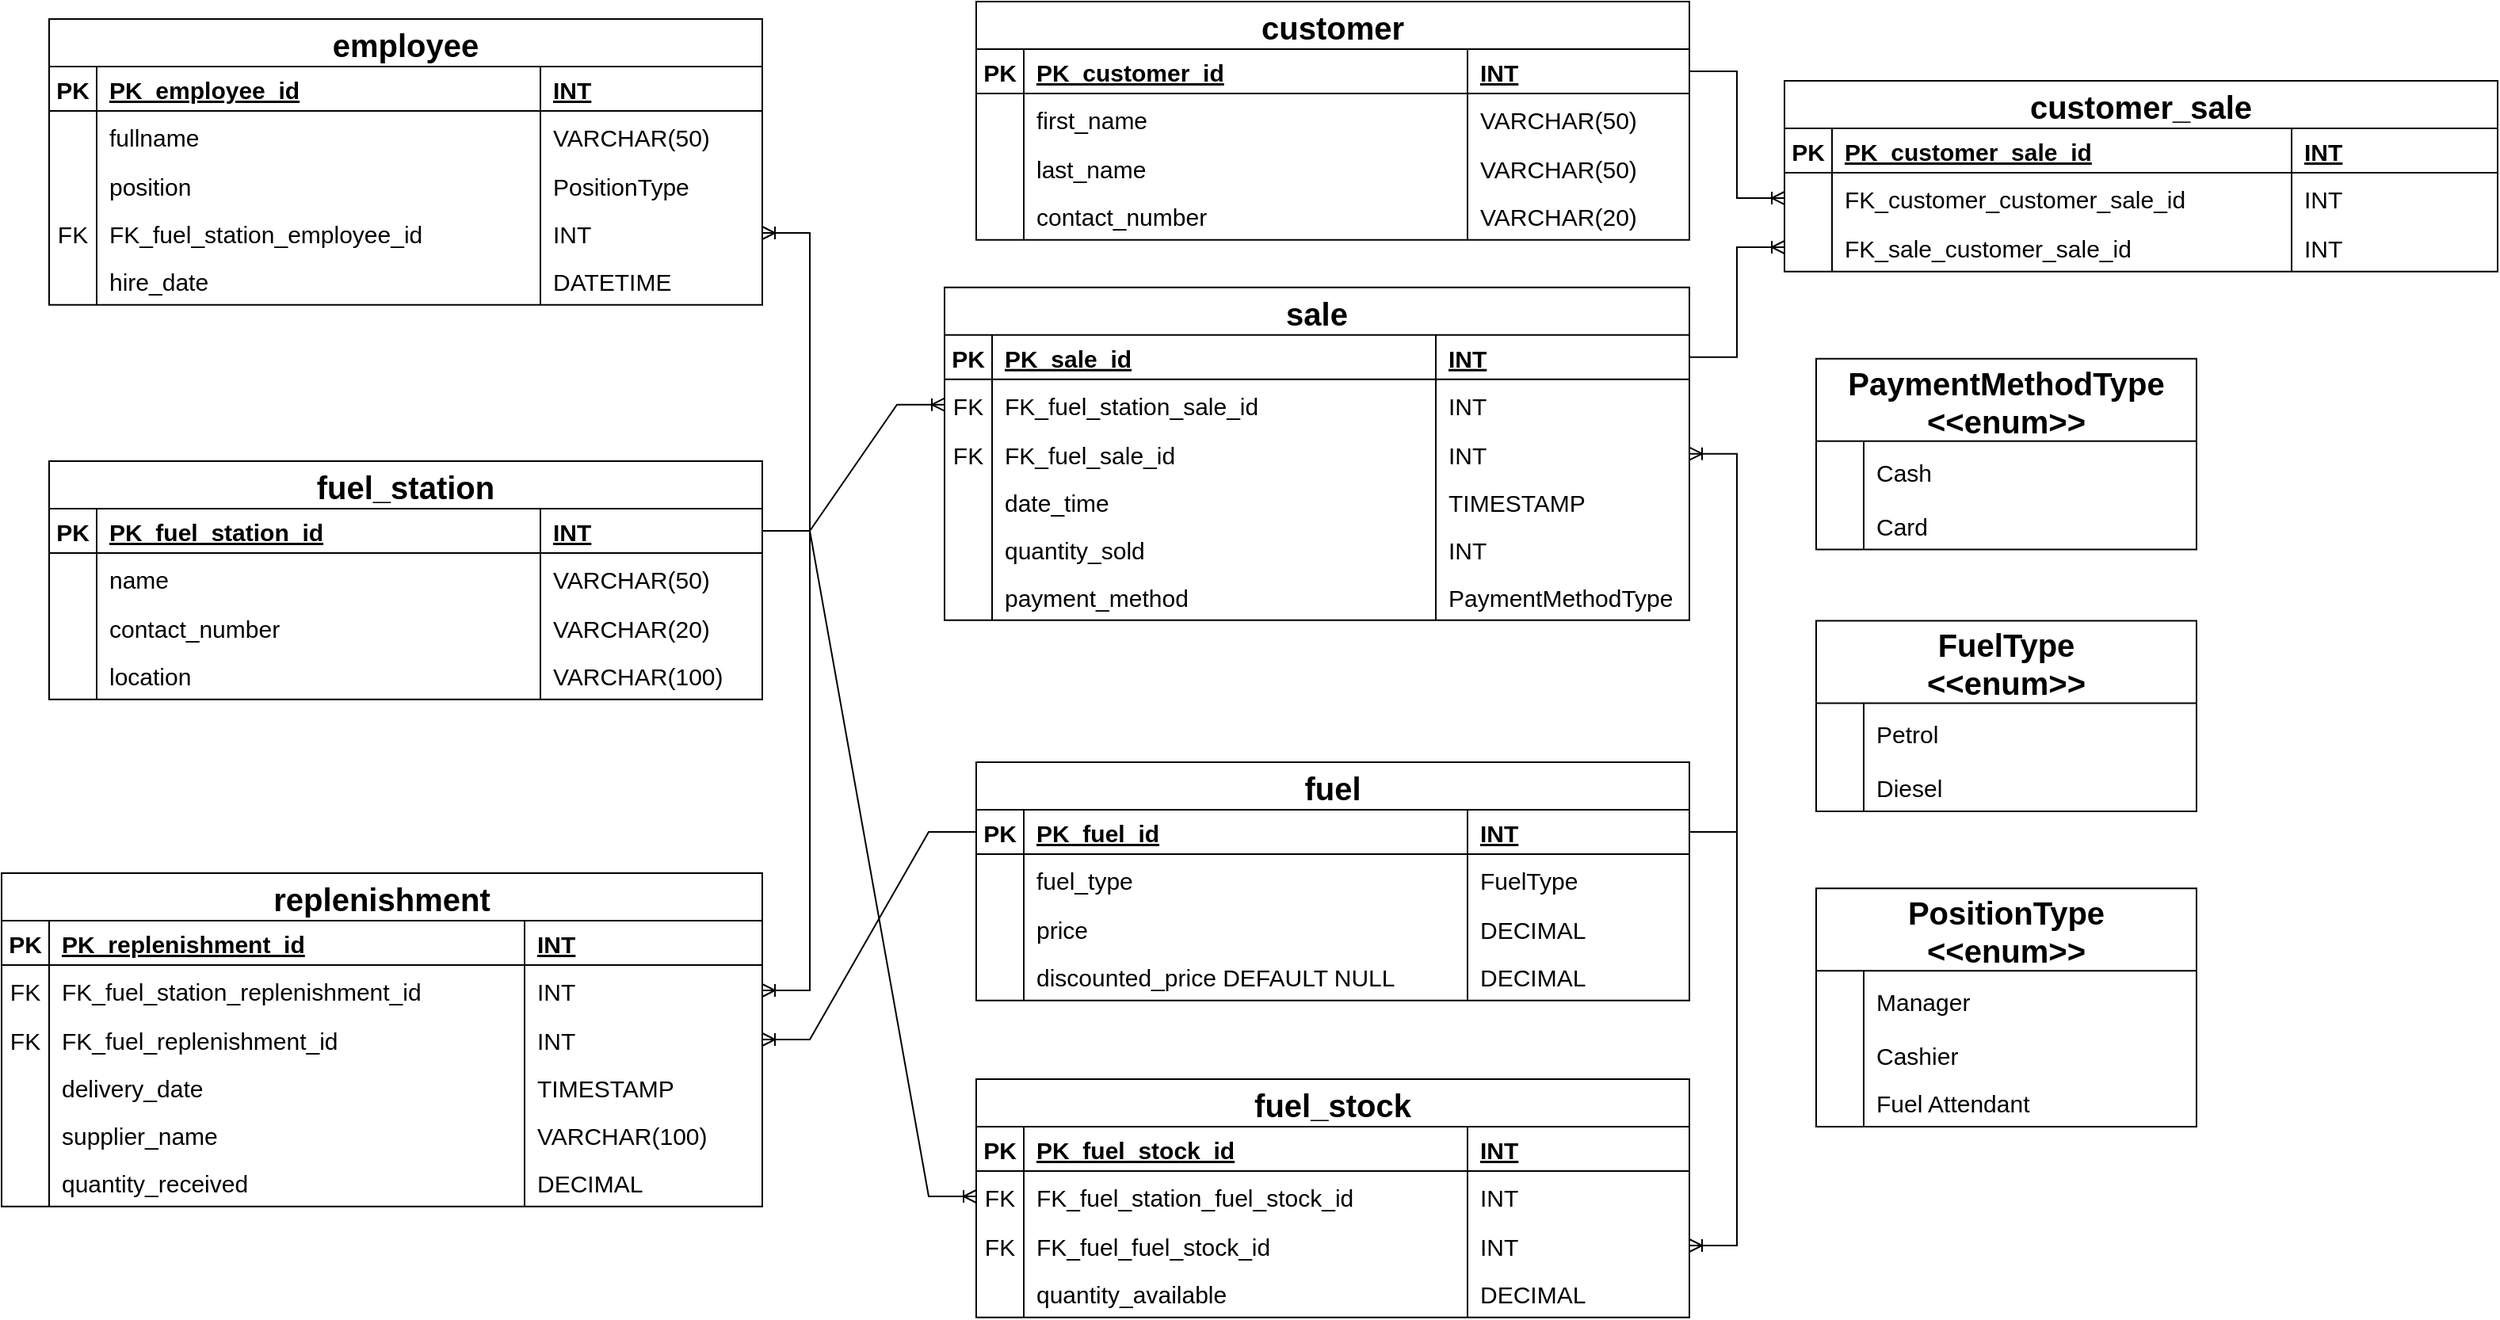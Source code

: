 <mxfile version="24.4.3" type="github">
  <diagram id="R2lEEEUBdFMjLlhIrx00" name="Page-1">
    <mxGraphModel dx="2167" dy="1424" grid="0" gridSize="10" guides="1" tooltips="1" connect="1" arrows="1" fold="1" page="0" pageScale="1" pageWidth="850" pageHeight="1100" math="0" shadow="0" extFonts="Permanent Marker^https://fonts.googleapis.com/css?family=Permanent+Marker">
      <root>
        <mxCell id="0" />
        <mxCell id="1" parent="0" />
        <mxCell id="qMFyncWKVAT01SgCzRK7-14" value="fuel_station" style="shape=table;startSize=30;container=1;collapsible=1;childLayout=tableLayout;fixedRows=1;rowLines=0;fontStyle=1;align=center;resizeLast=1;fillColor=#FFFFFF;strokeColor=#000000;fontSize=20;direction=east;flipH=0;flipV=0;" vertex="1" parent="1">
          <mxGeometry x="15" y="-260" width="450" height="150.35" as="geometry" />
        </mxCell>
        <mxCell id="qMFyncWKVAT01SgCzRK7-15" value="" style="shape=partialRectangle;collapsible=0;dropTarget=0;pointerEvents=0;fillColor=none;points=[[0,0.5],[1,0.5]];portConstraint=eastwest;top=0;left=0;right=0;bottom=1;" vertex="1" parent="qMFyncWKVAT01SgCzRK7-14">
          <mxGeometry y="30" width="450" height="28" as="geometry" />
        </mxCell>
        <mxCell id="qMFyncWKVAT01SgCzRK7-16" value="PK" style="shape=partialRectangle;overflow=hidden;connectable=0;fillColor=none;top=0;left=0;bottom=0;right=0;fontStyle=1;fontSize=15;" vertex="1" parent="qMFyncWKVAT01SgCzRK7-15">
          <mxGeometry width="30" height="28" as="geometry">
            <mxRectangle width="30" height="28" as="alternateBounds" />
          </mxGeometry>
        </mxCell>
        <mxCell id="qMFyncWKVAT01SgCzRK7-17" value="PK_fuel_station_id" style="shape=partialRectangle;overflow=hidden;connectable=0;fillColor=none;top=0;left=0;bottom=0;right=0;align=left;spacingLeft=6;fontStyle=5;fontSize=15;" vertex="1" parent="qMFyncWKVAT01SgCzRK7-15">
          <mxGeometry x="30" width="280" height="28" as="geometry">
            <mxRectangle width="280" height="28" as="alternateBounds" />
          </mxGeometry>
        </mxCell>
        <mxCell id="qMFyncWKVAT01SgCzRK7-18" value="INT" style="shape=partialRectangle;overflow=hidden;connectable=0;fillColor=none;top=0;left=0;bottom=0;right=0;align=left;spacingLeft=6;fontStyle=5;fontSize=15;" vertex="1" parent="qMFyncWKVAT01SgCzRK7-15">
          <mxGeometry x="310" width="140" height="28" as="geometry">
            <mxRectangle width="140" height="28" as="alternateBounds" />
          </mxGeometry>
        </mxCell>
        <mxCell id="qMFyncWKVAT01SgCzRK7-19" value="" style="shape=partialRectangle;collapsible=0;dropTarget=0;pointerEvents=0;fillColor=none;points=[[0,0.5],[1,0.5]];portConstraint=eastwest;top=0;left=0;right=0;bottom=0;" vertex="1" parent="qMFyncWKVAT01SgCzRK7-14">
          <mxGeometry y="58" width="450" height="32" as="geometry" />
        </mxCell>
        <mxCell id="qMFyncWKVAT01SgCzRK7-20" value="" style="shape=partialRectangle;overflow=hidden;connectable=0;fillColor=none;top=0;left=0;bottom=0;right=0;" vertex="1" parent="qMFyncWKVAT01SgCzRK7-19">
          <mxGeometry width="30" height="32" as="geometry">
            <mxRectangle width="30" height="32" as="alternateBounds" />
          </mxGeometry>
        </mxCell>
        <mxCell id="qMFyncWKVAT01SgCzRK7-21" value="name" style="shape=partialRectangle;overflow=hidden;connectable=0;fillColor=none;top=0;left=0;bottom=0;right=0;align=left;spacingLeft=6;fontColor=#000000;labelBackgroundColor=none;fontSize=15;" vertex="1" parent="qMFyncWKVAT01SgCzRK7-19">
          <mxGeometry x="30" width="280" height="32" as="geometry">
            <mxRectangle width="280" height="32" as="alternateBounds" />
          </mxGeometry>
        </mxCell>
        <mxCell id="qMFyncWKVAT01SgCzRK7-22" value="VARCHAR(50)" style="shape=partialRectangle;overflow=hidden;connectable=0;fillColor=none;top=0;left=0;bottom=0;right=0;align=left;spacingLeft=6;fontColor=#000000;labelBackgroundColor=none;fontSize=15;" vertex="1" parent="qMFyncWKVAT01SgCzRK7-19">
          <mxGeometry x="310" width="140" height="32" as="geometry">
            <mxRectangle width="140" height="32" as="alternateBounds" />
          </mxGeometry>
        </mxCell>
        <mxCell id="qMFyncWKVAT01SgCzRK7-23" value="" style="shape=tableRow;horizontal=0;startSize=0;swimlaneHead=0;swimlaneBody=0;fillColor=none;collapsible=0;dropTarget=0;points=[[0,0.5],[1,0.5]];portConstraint=eastwest;top=0;left=0;right=0;bottom=0;" vertex="1" parent="qMFyncWKVAT01SgCzRK7-14">
          <mxGeometry y="90" width="450" height="30" as="geometry" />
        </mxCell>
        <mxCell id="qMFyncWKVAT01SgCzRK7-24" value="" style="shape=partialRectangle;connectable=0;fillColor=none;top=0;left=0;bottom=0;right=0;editable=1;overflow=hidden;" vertex="1" parent="qMFyncWKVAT01SgCzRK7-23">
          <mxGeometry width="30" height="30" as="geometry">
            <mxRectangle width="30" height="30" as="alternateBounds" />
          </mxGeometry>
        </mxCell>
        <mxCell id="qMFyncWKVAT01SgCzRK7-25" value="contact_number" style="shape=partialRectangle;connectable=0;fillColor=none;top=0;left=0;bottom=0;right=0;align=left;spacingLeft=6;overflow=hidden;fontSize=15;" vertex="1" parent="qMFyncWKVAT01SgCzRK7-23">
          <mxGeometry x="30" width="280" height="30" as="geometry">
            <mxRectangle width="280" height="30" as="alternateBounds" />
          </mxGeometry>
        </mxCell>
        <mxCell id="qMFyncWKVAT01SgCzRK7-26" value="VARCHAR(20)" style="shape=partialRectangle;connectable=0;fillColor=none;top=0;left=0;bottom=0;right=0;align=left;spacingLeft=6;overflow=hidden;fontSize=15;" vertex="1" parent="qMFyncWKVAT01SgCzRK7-23">
          <mxGeometry x="310" width="140" height="30" as="geometry">
            <mxRectangle width="140" height="30" as="alternateBounds" />
          </mxGeometry>
        </mxCell>
        <mxCell id="qMFyncWKVAT01SgCzRK7-27" value="" style="shape=tableRow;horizontal=0;startSize=0;swimlaneHead=0;swimlaneBody=0;fillColor=none;collapsible=0;dropTarget=0;points=[[0,0.5],[1,0.5]];portConstraint=eastwest;top=0;left=0;right=0;bottom=0;" vertex="1" parent="qMFyncWKVAT01SgCzRK7-14">
          <mxGeometry y="120" width="450" height="30" as="geometry" />
        </mxCell>
        <mxCell id="qMFyncWKVAT01SgCzRK7-28" value="" style="shape=partialRectangle;connectable=0;fillColor=none;top=0;left=0;bottom=0;right=0;editable=1;overflow=hidden;" vertex="1" parent="qMFyncWKVAT01SgCzRK7-27">
          <mxGeometry width="30" height="30" as="geometry">
            <mxRectangle width="30" height="30" as="alternateBounds" />
          </mxGeometry>
        </mxCell>
        <mxCell id="qMFyncWKVAT01SgCzRK7-29" value="location" style="shape=partialRectangle;connectable=0;fillColor=none;top=0;left=0;bottom=0;right=0;align=left;spacingLeft=6;overflow=hidden;fontSize=15;" vertex="1" parent="qMFyncWKVAT01SgCzRK7-27">
          <mxGeometry x="30" width="280" height="30" as="geometry">
            <mxRectangle width="280" height="30" as="alternateBounds" />
          </mxGeometry>
        </mxCell>
        <mxCell id="qMFyncWKVAT01SgCzRK7-30" value="VARCHAR(100)" style="shape=partialRectangle;connectable=0;fillColor=none;top=0;left=0;bottom=0;right=0;align=left;spacingLeft=6;overflow=hidden;fontSize=15;" vertex="1" parent="qMFyncWKVAT01SgCzRK7-27">
          <mxGeometry x="310" width="140" height="30" as="geometry">
            <mxRectangle width="140" height="30" as="alternateBounds" />
          </mxGeometry>
        </mxCell>
        <mxCell id="qMFyncWKVAT01SgCzRK7-35" value="fuel" style="shape=table;startSize=30;container=1;collapsible=1;childLayout=tableLayout;fixedRows=1;rowLines=0;fontStyle=1;align=center;resizeLast=1;fillColor=#FFFFFF;strokeColor=#000000;fontSize=20;direction=east;flipH=0;flipV=0;" vertex="1" parent="1">
          <mxGeometry x="600" y="-70" width="450" height="150.35" as="geometry" />
        </mxCell>
        <mxCell id="qMFyncWKVAT01SgCzRK7-36" value="" style="shape=partialRectangle;collapsible=0;dropTarget=0;pointerEvents=0;fillColor=none;points=[[0,0.5],[1,0.5]];portConstraint=eastwest;top=0;left=0;right=0;bottom=1;" vertex="1" parent="qMFyncWKVAT01SgCzRK7-35">
          <mxGeometry y="30" width="450" height="28" as="geometry" />
        </mxCell>
        <mxCell id="qMFyncWKVAT01SgCzRK7-37" value="PK" style="shape=partialRectangle;overflow=hidden;connectable=0;fillColor=none;top=0;left=0;bottom=0;right=0;fontStyle=1;fontSize=15;" vertex="1" parent="qMFyncWKVAT01SgCzRK7-36">
          <mxGeometry width="30" height="28" as="geometry">
            <mxRectangle width="30" height="28" as="alternateBounds" />
          </mxGeometry>
        </mxCell>
        <mxCell id="qMFyncWKVAT01SgCzRK7-38" value="PK_fuel_id" style="shape=partialRectangle;overflow=hidden;connectable=0;fillColor=none;top=0;left=0;bottom=0;right=0;align=left;spacingLeft=6;fontStyle=5;fontSize=15;" vertex="1" parent="qMFyncWKVAT01SgCzRK7-36">
          <mxGeometry x="30" width="280" height="28" as="geometry">
            <mxRectangle width="280" height="28" as="alternateBounds" />
          </mxGeometry>
        </mxCell>
        <mxCell id="qMFyncWKVAT01SgCzRK7-39" value="INT" style="shape=partialRectangle;overflow=hidden;connectable=0;fillColor=none;top=0;left=0;bottom=0;right=0;align=left;spacingLeft=6;fontStyle=5;fontSize=15;" vertex="1" parent="qMFyncWKVAT01SgCzRK7-36">
          <mxGeometry x="310" width="140" height="28" as="geometry">
            <mxRectangle width="140" height="28" as="alternateBounds" />
          </mxGeometry>
        </mxCell>
        <mxCell id="qMFyncWKVAT01SgCzRK7-40" value="" style="shape=partialRectangle;collapsible=0;dropTarget=0;pointerEvents=0;fillColor=none;points=[[0,0.5],[1,0.5]];portConstraint=eastwest;top=0;left=0;right=0;bottom=0;" vertex="1" parent="qMFyncWKVAT01SgCzRK7-35">
          <mxGeometry y="58" width="450" height="32" as="geometry" />
        </mxCell>
        <mxCell id="qMFyncWKVAT01SgCzRK7-41" value="" style="shape=partialRectangle;overflow=hidden;connectable=0;fillColor=none;top=0;left=0;bottom=0;right=0;" vertex="1" parent="qMFyncWKVAT01SgCzRK7-40">
          <mxGeometry width="30" height="32" as="geometry">
            <mxRectangle width="30" height="32" as="alternateBounds" />
          </mxGeometry>
        </mxCell>
        <mxCell id="qMFyncWKVAT01SgCzRK7-42" value="fuel_type" style="shape=partialRectangle;overflow=hidden;connectable=0;fillColor=none;top=0;left=0;bottom=0;right=0;align=left;spacingLeft=6;fontColor=#000000;labelBackgroundColor=none;fontSize=15;" vertex="1" parent="qMFyncWKVAT01SgCzRK7-40">
          <mxGeometry x="30" width="280" height="32" as="geometry">
            <mxRectangle width="280" height="32" as="alternateBounds" />
          </mxGeometry>
        </mxCell>
        <mxCell id="qMFyncWKVAT01SgCzRK7-43" value="FuelType" style="shape=partialRectangle;overflow=hidden;connectable=0;fillColor=none;top=0;left=0;bottom=0;right=0;align=left;spacingLeft=6;fontColor=#000000;labelBackgroundColor=none;fontSize=15;" vertex="1" parent="qMFyncWKVAT01SgCzRK7-40">
          <mxGeometry x="310" width="140" height="32" as="geometry">
            <mxRectangle width="140" height="32" as="alternateBounds" />
          </mxGeometry>
        </mxCell>
        <mxCell id="qMFyncWKVAT01SgCzRK7-44" value="" style="shape=tableRow;horizontal=0;startSize=0;swimlaneHead=0;swimlaneBody=0;fillColor=none;collapsible=0;dropTarget=0;points=[[0,0.5],[1,0.5]];portConstraint=eastwest;top=0;left=0;right=0;bottom=0;" vertex="1" parent="qMFyncWKVAT01SgCzRK7-35">
          <mxGeometry y="90" width="450" height="30" as="geometry" />
        </mxCell>
        <mxCell id="qMFyncWKVAT01SgCzRK7-45" value="" style="shape=partialRectangle;connectable=0;fillColor=none;top=0;left=0;bottom=0;right=0;editable=1;overflow=hidden;" vertex="1" parent="qMFyncWKVAT01SgCzRK7-44">
          <mxGeometry width="30" height="30" as="geometry">
            <mxRectangle width="30" height="30" as="alternateBounds" />
          </mxGeometry>
        </mxCell>
        <mxCell id="qMFyncWKVAT01SgCzRK7-46" value="price" style="shape=partialRectangle;connectable=0;fillColor=none;top=0;left=0;bottom=0;right=0;align=left;spacingLeft=6;overflow=hidden;fontSize=15;" vertex="1" parent="qMFyncWKVAT01SgCzRK7-44">
          <mxGeometry x="30" width="280" height="30" as="geometry">
            <mxRectangle width="280" height="30" as="alternateBounds" />
          </mxGeometry>
        </mxCell>
        <mxCell id="qMFyncWKVAT01SgCzRK7-47" value="DECIMAL" style="shape=partialRectangle;connectable=0;fillColor=none;top=0;left=0;bottom=0;right=0;align=left;spacingLeft=6;overflow=hidden;fontSize=15;" vertex="1" parent="qMFyncWKVAT01SgCzRK7-44">
          <mxGeometry x="310" width="140" height="30" as="geometry">
            <mxRectangle width="140" height="30" as="alternateBounds" />
          </mxGeometry>
        </mxCell>
        <mxCell id="qMFyncWKVAT01SgCzRK7-48" value="" style="shape=tableRow;horizontal=0;startSize=0;swimlaneHead=0;swimlaneBody=0;fillColor=none;collapsible=0;dropTarget=0;points=[[0,0.5],[1,0.5]];portConstraint=eastwest;top=0;left=0;right=0;bottom=0;" vertex="1" parent="qMFyncWKVAT01SgCzRK7-35">
          <mxGeometry y="120" width="450" height="30" as="geometry" />
        </mxCell>
        <mxCell id="qMFyncWKVAT01SgCzRK7-49" value="" style="shape=partialRectangle;connectable=0;fillColor=none;top=0;left=0;bottom=0;right=0;editable=1;overflow=hidden;" vertex="1" parent="qMFyncWKVAT01SgCzRK7-48">
          <mxGeometry width="30" height="30" as="geometry">
            <mxRectangle width="30" height="30" as="alternateBounds" />
          </mxGeometry>
        </mxCell>
        <mxCell id="qMFyncWKVAT01SgCzRK7-50" value="discounted_price DEFAULT NULL" style="shape=partialRectangle;connectable=0;fillColor=none;top=0;left=0;bottom=0;right=0;align=left;spacingLeft=6;overflow=hidden;fontSize=15;" vertex="1" parent="qMFyncWKVAT01SgCzRK7-48">
          <mxGeometry x="30" width="280" height="30" as="geometry">
            <mxRectangle width="280" height="30" as="alternateBounds" />
          </mxGeometry>
        </mxCell>
        <mxCell id="qMFyncWKVAT01SgCzRK7-51" value="DECIMAL" style="shape=partialRectangle;connectable=0;fillColor=none;top=0;left=0;bottom=0;right=0;align=left;spacingLeft=6;overflow=hidden;fontSize=15;" vertex="1" parent="qMFyncWKVAT01SgCzRK7-48">
          <mxGeometry x="310" width="140" height="30" as="geometry">
            <mxRectangle width="140" height="30" as="alternateBounds" />
          </mxGeometry>
        </mxCell>
        <mxCell id="qMFyncWKVAT01SgCzRK7-56" value="fuel_stock" style="shape=table;startSize=30;container=1;collapsible=1;childLayout=tableLayout;fixedRows=1;rowLines=0;fontStyle=1;align=center;resizeLast=1;fillColor=#FFFFFF;strokeColor=#000000;fontSize=20;direction=east;flipH=0;flipV=0;" vertex="1" parent="1">
          <mxGeometry x="600" y="130" width="450" height="150.35" as="geometry" />
        </mxCell>
        <mxCell id="qMFyncWKVAT01SgCzRK7-57" value="" style="shape=partialRectangle;collapsible=0;dropTarget=0;pointerEvents=0;fillColor=none;points=[[0,0.5],[1,0.5]];portConstraint=eastwest;top=0;left=0;right=0;bottom=1;" vertex="1" parent="qMFyncWKVAT01SgCzRK7-56">
          <mxGeometry y="30" width="450" height="28" as="geometry" />
        </mxCell>
        <mxCell id="qMFyncWKVAT01SgCzRK7-58" value="PK" style="shape=partialRectangle;overflow=hidden;connectable=0;fillColor=none;top=0;left=0;bottom=0;right=0;fontStyle=1;fontSize=15;" vertex="1" parent="qMFyncWKVAT01SgCzRK7-57">
          <mxGeometry width="30" height="28" as="geometry">
            <mxRectangle width="30" height="28" as="alternateBounds" />
          </mxGeometry>
        </mxCell>
        <mxCell id="qMFyncWKVAT01SgCzRK7-59" value="PK_fuel_stock_id" style="shape=partialRectangle;overflow=hidden;connectable=0;fillColor=none;top=0;left=0;bottom=0;right=0;align=left;spacingLeft=6;fontStyle=5;fontSize=15;" vertex="1" parent="qMFyncWKVAT01SgCzRK7-57">
          <mxGeometry x="30" width="280" height="28" as="geometry">
            <mxRectangle width="280" height="28" as="alternateBounds" />
          </mxGeometry>
        </mxCell>
        <mxCell id="qMFyncWKVAT01SgCzRK7-60" value="INT" style="shape=partialRectangle;overflow=hidden;connectable=0;fillColor=none;top=0;left=0;bottom=0;right=0;align=left;spacingLeft=6;fontStyle=5;fontSize=15;" vertex="1" parent="qMFyncWKVAT01SgCzRK7-57">
          <mxGeometry x="310" width="140" height="28" as="geometry">
            <mxRectangle width="140" height="28" as="alternateBounds" />
          </mxGeometry>
        </mxCell>
        <mxCell id="qMFyncWKVAT01SgCzRK7-61" value="" style="shape=partialRectangle;collapsible=0;dropTarget=0;pointerEvents=0;fillColor=none;points=[[0,0.5],[1,0.5]];portConstraint=eastwest;top=0;left=0;right=0;bottom=0;" vertex="1" parent="qMFyncWKVAT01SgCzRK7-56">
          <mxGeometry y="58" width="450" height="32" as="geometry" />
        </mxCell>
        <mxCell id="qMFyncWKVAT01SgCzRK7-62" value="FK" style="shape=partialRectangle;overflow=hidden;connectable=0;fillColor=none;top=0;left=0;bottom=0;right=0;fontSize=15;" vertex="1" parent="qMFyncWKVAT01SgCzRK7-61">
          <mxGeometry width="30" height="32" as="geometry">
            <mxRectangle width="30" height="32" as="alternateBounds" />
          </mxGeometry>
        </mxCell>
        <mxCell id="qMFyncWKVAT01SgCzRK7-63" value="FK_fuel_station_fuel_stock_id" style="shape=partialRectangle;overflow=hidden;connectable=0;fillColor=none;top=0;left=0;bottom=0;right=0;align=left;spacingLeft=6;fontColor=#000000;labelBackgroundColor=none;fontSize=15;" vertex="1" parent="qMFyncWKVAT01SgCzRK7-61">
          <mxGeometry x="30" width="280" height="32" as="geometry">
            <mxRectangle width="280" height="32" as="alternateBounds" />
          </mxGeometry>
        </mxCell>
        <mxCell id="qMFyncWKVAT01SgCzRK7-64" value="INT" style="shape=partialRectangle;overflow=hidden;connectable=0;fillColor=none;top=0;left=0;bottom=0;right=0;align=left;spacingLeft=6;fontColor=#000000;labelBackgroundColor=none;fontSize=15;" vertex="1" parent="qMFyncWKVAT01SgCzRK7-61">
          <mxGeometry x="310" width="140" height="32" as="geometry">
            <mxRectangle width="140" height="32" as="alternateBounds" />
          </mxGeometry>
        </mxCell>
        <mxCell id="qMFyncWKVAT01SgCzRK7-65" value="" style="shape=tableRow;horizontal=0;startSize=0;swimlaneHead=0;swimlaneBody=0;fillColor=none;collapsible=0;dropTarget=0;points=[[0,0.5],[1,0.5]];portConstraint=eastwest;top=0;left=0;right=0;bottom=0;" vertex="1" parent="qMFyncWKVAT01SgCzRK7-56">
          <mxGeometry y="90" width="450" height="30" as="geometry" />
        </mxCell>
        <mxCell id="qMFyncWKVAT01SgCzRK7-66" value="FK" style="shape=partialRectangle;connectable=0;fillColor=none;top=0;left=0;bottom=0;right=0;editable=1;overflow=hidden;fontSize=15;" vertex="1" parent="qMFyncWKVAT01SgCzRK7-65">
          <mxGeometry width="30" height="30" as="geometry">
            <mxRectangle width="30" height="30" as="alternateBounds" />
          </mxGeometry>
        </mxCell>
        <mxCell id="qMFyncWKVAT01SgCzRK7-67" value="FK_fuel_fuel_stock_id" style="shape=partialRectangle;connectable=0;fillColor=none;top=0;left=0;bottom=0;right=0;align=left;spacingLeft=6;overflow=hidden;fontSize=15;" vertex="1" parent="qMFyncWKVAT01SgCzRK7-65">
          <mxGeometry x="30" width="280" height="30" as="geometry">
            <mxRectangle width="280" height="30" as="alternateBounds" />
          </mxGeometry>
        </mxCell>
        <mxCell id="qMFyncWKVAT01SgCzRK7-68" value="INT" style="shape=partialRectangle;connectable=0;fillColor=none;top=0;left=0;bottom=0;right=0;align=left;spacingLeft=6;overflow=hidden;fontSize=15;" vertex="1" parent="qMFyncWKVAT01SgCzRK7-65">
          <mxGeometry x="310" width="140" height="30" as="geometry">
            <mxRectangle width="140" height="30" as="alternateBounds" />
          </mxGeometry>
        </mxCell>
        <mxCell id="qMFyncWKVAT01SgCzRK7-69" value="" style="shape=tableRow;horizontal=0;startSize=0;swimlaneHead=0;swimlaneBody=0;fillColor=none;collapsible=0;dropTarget=0;points=[[0,0.5],[1,0.5]];portConstraint=eastwest;top=0;left=0;right=0;bottom=0;" vertex="1" parent="qMFyncWKVAT01SgCzRK7-56">
          <mxGeometry y="120" width="450" height="30" as="geometry" />
        </mxCell>
        <mxCell id="qMFyncWKVAT01SgCzRK7-70" value="" style="shape=partialRectangle;connectable=0;fillColor=none;top=0;left=0;bottom=0;right=0;editable=1;overflow=hidden;" vertex="1" parent="qMFyncWKVAT01SgCzRK7-69">
          <mxGeometry width="30" height="30" as="geometry">
            <mxRectangle width="30" height="30" as="alternateBounds" />
          </mxGeometry>
        </mxCell>
        <mxCell id="qMFyncWKVAT01SgCzRK7-71" value="quantity_available" style="shape=partialRectangle;connectable=0;fillColor=none;top=0;left=0;bottom=0;right=0;align=left;spacingLeft=6;overflow=hidden;fontSize=15;" vertex="1" parent="qMFyncWKVAT01SgCzRK7-69">
          <mxGeometry x="30" width="280" height="30" as="geometry">
            <mxRectangle width="280" height="30" as="alternateBounds" />
          </mxGeometry>
        </mxCell>
        <mxCell id="qMFyncWKVAT01SgCzRK7-72" value="DECIMAL" style="shape=partialRectangle;connectable=0;fillColor=none;top=0;left=0;bottom=0;right=0;align=left;spacingLeft=6;overflow=hidden;fontSize=15;" vertex="1" parent="qMFyncWKVAT01SgCzRK7-69">
          <mxGeometry x="310" width="140" height="30" as="geometry">
            <mxRectangle width="140" height="30" as="alternateBounds" />
          </mxGeometry>
        </mxCell>
        <mxCell id="qMFyncWKVAT01SgCzRK7-77" value="" style="edgeStyle=entityRelationEdgeStyle;fontSize=12;html=1;endArrow=ERoneToMany;rounded=0;exitX=1;exitY=0.5;exitDx=0;exitDy=0;entryX=0;entryY=0.5;entryDx=0;entryDy=0;" edge="1" parent="1" source="qMFyncWKVAT01SgCzRK7-15" target="qMFyncWKVAT01SgCzRK7-61">
          <mxGeometry width="100" height="100" relative="1" as="geometry">
            <mxPoint x="150" y="320" as="sourcePoint" />
            <mxPoint x="250" y="220" as="targetPoint" />
          </mxGeometry>
        </mxCell>
        <mxCell id="qMFyncWKVAT01SgCzRK7-78" value="" style="edgeStyle=entityRelationEdgeStyle;fontSize=12;html=1;endArrow=ERoneToMany;rounded=0;exitX=1;exitY=0.5;exitDx=0;exitDy=0;entryX=1;entryY=0.5;entryDx=0;entryDy=0;" edge="1" parent="1" source="qMFyncWKVAT01SgCzRK7-36" target="qMFyncWKVAT01SgCzRK7-65">
          <mxGeometry width="100" height="100" relative="1" as="geometry">
            <mxPoint x="1180" y="170" as="sourcePoint" />
            <mxPoint x="1280" y="70" as="targetPoint" />
          </mxGeometry>
        </mxCell>
        <mxCell id="qMFyncWKVAT01SgCzRK7-79" value="sale" style="shape=table;startSize=30;container=1;collapsible=1;childLayout=tableLayout;fixedRows=1;rowLines=0;fontStyle=1;align=center;resizeLast=1;fillColor=#FFFFFF;strokeColor=#000000;fontSize=20;direction=east;flipH=0;flipV=0;" vertex="1" parent="1">
          <mxGeometry x="580" y="-369.65" width="470" height="210.0" as="geometry" />
        </mxCell>
        <mxCell id="qMFyncWKVAT01SgCzRK7-80" value="" style="shape=partialRectangle;collapsible=0;dropTarget=0;pointerEvents=0;fillColor=none;points=[[0,0.5],[1,0.5]];portConstraint=eastwest;top=0;left=0;right=0;bottom=1;" vertex="1" parent="qMFyncWKVAT01SgCzRK7-79">
          <mxGeometry y="30" width="470" height="28" as="geometry" />
        </mxCell>
        <mxCell id="qMFyncWKVAT01SgCzRK7-81" value="PK" style="shape=partialRectangle;overflow=hidden;connectable=0;fillColor=none;top=0;left=0;bottom=0;right=0;fontStyle=1;fontSize=15;" vertex="1" parent="qMFyncWKVAT01SgCzRK7-80">
          <mxGeometry width="30" height="28" as="geometry">
            <mxRectangle width="30" height="28" as="alternateBounds" />
          </mxGeometry>
        </mxCell>
        <mxCell id="qMFyncWKVAT01SgCzRK7-82" value="PK_sale_id" style="shape=partialRectangle;overflow=hidden;connectable=0;fillColor=none;top=0;left=0;bottom=0;right=0;align=left;spacingLeft=6;fontStyle=5;fontSize=15;" vertex="1" parent="qMFyncWKVAT01SgCzRK7-80">
          <mxGeometry x="30" width="280" height="28" as="geometry">
            <mxRectangle width="280" height="28" as="alternateBounds" />
          </mxGeometry>
        </mxCell>
        <mxCell id="qMFyncWKVAT01SgCzRK7-83" value="INT" style="shape=partialRectangle;overflow=hidden;connectable=0;fillColor=none;top=0;left=0;bottom=0;right=0;align=left;spacingLeft=6;fontStyle=5;fontSize=15;" vertex="1" parent="qMFyncWKVAT01SgCzRK7-80">
          <mxGeometry x="310" width="160" height="28" as="geometry">
            <mxRectangle width="160" height="28" as="alternateBounds" />
          </mxGeometry>
        </mxCell>
        <mxCell id="qMFyncWKVAT01SgCzRK7-84" value="" style="shape=partialRectangle;collapsible=0;dropTarget=0;pointerEvents=0;fillColor=none;points=[[0,0.5],[1,0.5]];portConstraint=eastwest;top=0;left=0;right=0;bottom=0;" vertex="1" parent="qMFyncWKVAT01SgCzRK7-79">
          <mxGeometry y="58" width="470" height="32" as="geometry" />
        </mxCell>
        <mxCell id="qMFyncWKVAT01SgCzRK7-85" value="FK" style="shape=partialRectangle;overflow=hidden;connectable=0;fillColor=none;top=0;left=0;bottom=0;right=0;fontSize=15;" vertex="1" parent="qMFyncWKVAT01SgCzRK7-84">
          <mxGeometry width="30" height="32" as="geometry">
            <mxRectangle width="30" height="32" as="alternateBounds" />
          </mxGeometry>
        </mxCell>
        <mxCell id="qMFyncWKVAT01SgCzRK7-86" value="FK_fuel_station_sale_id" style="shape=partialRectangle;overflow=hidden;connectable=0;fillColor=none;top=0;left=0;bottom=0;right=0;align=left;spacingLeft=6;fontColor=#000000;labelBackgroundColor=none;fontSize=15;" vertex="1" parent="qMFyncWKVAT01SgCzRK7-84">
          <mxGeometry x="30" width="280" height="32" as="geometry">
            <mxRectangle width="280" height="32" as="alternateBounds" />
          </mxGeometry>
        </mxCell>
        <mxCell id="qMFyncWKVAT01SgCzRK7-87" value="INT" style="shape=partialRectangle;overflow=hidden;connectable=0;fillColor=none;top=0;left=0;bottom=0;right=0;align=left;spacingLeft=6;fontColor=#000000;labelBackgroundColor=none;fontSize=15;" vertex="1" parent="qMFyncWKVAT01SgCzRK7-84">
          <mxGeometry x="310" width="160" height="32" as="geometry">
            <mxRectangle width="160" height="32" as="alternateBounds" />
          </mxGeometry>
        </mxCell>
        <mxCell id="qMFyncWKVAT01SgCzRK7-88" value="" style="shape=tableRow;horizontal=0;startSize=0;swimlaneHead=0;swimlaneBody=0;fillColor=none;collapsible=0;dropTarget=0;points=[[0,0.5],[1,0.5]];portConstraint=eastwest;top=0;left=0;right=0;bottom=0;" vertex="1" parent="qMFyncWKVAT01SgCzRK7-79">
          <mxGeometry y="90" width="470" height="30" as="geometry" />
        </mxCell>
        <mxCell id="qMFyncWKVAT01SgCzRK7-89" value="FK" style="shape=partialRectangle;connectable=0;fillColor=none;top=0;left=0;bottom=0;right=0;editable=1;overflow=hidden;fontSize=15;" vertex="1" parent="qMFyncWKVAT01SgCzRK7-88">
          <mxGeometry width="30" height="30" as="geometry">
            <mxRectangle width="30" height="30" as="alternateBounds" />
          </mxGeometry>
        </mxCell>
        <mxCell id="qMFyncWKVAT01SgCzRK7-90" value="FK_fuel_sale_id" style="shape=partialRectangle;connectable=0;fillColor=none;top=0;left=0;bottom=0;right=0;align=left;spacingLeft=6;overflow=hidden;fontSize=15;" vertex="1" parent="qMFyncWKVAT01SgCzRK7-88">
          <mxGeometry x="30" width="280" height="30" as="geometry">
            <mxRectangle width="280" height="30" as="alternateBounds" />
          </mxGeometry>
        </mxCell>
        <mxCell id="qMFyncWKVAT01SgCzRK7-91" value="INT" style="shape=partialRectangle;connectable=0;fillColor=none;top=0;left=0;bottom=0;right=0;align=left;spacingLeft=6;overflow=hidden;fontSize=15;" vertex="1" parent="qMFyncWKVAT01SgCzRK7-88">
          <mxGeometry x="310" width="160" height="30" as="geometry">
            <mxRectangle width="160" height="30" as="alternateBounds" />
          </mxGeometry>
        </mxCell>
        <mxCell id="qMFyncWKVAT01SgCzRK7-92" value="" style="shape=tableRow;horizontal=0;startSize=0;swimlaneHead=0;swimlaneBody=0;fillColor=none;collapsible=0;dropTarget=0;points=[[0,0.5],[1,0.5]];portConstraint=eastwest;top=0;left=0;right=0;bottom=0;" vertex="1" parent="qMFyncWKVAT01SgCzRK7-79">
          <mxGeometry y="120" width="470" height="30" as="geometry" />
        </mxCell>
        <mxCell id="qMFyncWKVAT01SgCzRK7-93" value="" style="shape=partialRectangle;connectable=0;fillColor=none;top=0;left=0;bottom=0;right=0;editable=1;overflow=hidden;" vertex="1" parent="qMFyncWKVAT01SgCzRK7-92">
          <mxGeometry width="30" height="30" as="geometry">
            <mxRectangle width="30" height="30" as="alternateBounds" />
          </mxGeometry>
        </mxCell>
        <mxCell id="qMFyncWKVAT01SgCzRK7-94" value="date_time" style="shape=partialRectangle;connectable=0;fillColor=none;top=0;left=0;bottom=0;right=0;align=left;spacingLeft=6;overflow=hidden;fontSize=15;" vertex="1" parent="qMFyncWKVAT01SgCzRK7-92">
          <mxGeometry x="30" width="280" height="30" as="geometry">
            <mxRectangle width="280" height="30" as="alternateBounds" />
          </mxGeometry>
        </mxCell>
        <mxCell id="qMFyncWKVAT01SgCzRK7-95" value="TIMESTAMP" style="shape=partialRectangle;connectable=0;fillColor=none;top=0;left=0;bottom=0;right=0;align=left;spacingLeft=6;overflow=hidden;fontSize=15;" vertex="1" parent="qMFyncWKVAT01SgCzRK7-92">
          <mxGeometry x="310" width="160" height="30" as="geometry">
            <mxRectangle width="160" height="30" as="alternateBounds" />
          </mxGeometry>
        </mxCell>
        <mxCell id="qMFyncWKVAT01SgCzRK7-96" value="" style="shape=tableRow;horizontal=0;startSize=0;swimlaneHead=0;swimlaneBody=0;fillColor=none;collapsible=0;dropTarget=0;points=[[0,0.5],[1,0.5]];portConstraint=eastwest;top=0;left=0;right=0;bottom=0;" vertex="1" parent="qMFyncWKVAT01SgCzRK7-79">
          <mxGeometry y="150" width="470" height="30" as="geometry" />
        </mxCell>
        <mxCell id="qMFyncWKVAT01SgCzRK7-97" value="" style="shape=partialRectangle;connectable=0;fillColor=none;top=0;left=0;bottom=0;right=0;editable=1;overflow=hidden;" vertex="1" parent="qMFyncWKVAT01SgCzRK7-96">
          <mxGeometry width="30" height="30" as="geometry">
            <mxRectangle width="30" height="30" as="alternateBounds" />
          </mxGeometry>
        </mxCell>
        <mxCell id="qMFyncWKVAT01SgCzRK7-98" value="quantity_sold" style="shape=partialRectangle;connectable=0;fillColor=none;top=0;left=0;bottom=0;right=0;align=left;spacingLeft=6;overflow=hidden;fontSize=15;" vertex="1" parent="qMFyncWKVAT01SgCzRK7-96">
          <mxGeometry x="30" width="280" height="30" as="geometry">
            <mxRectangle width="280" height="30" as="alternateBounds" />
          </mxGeometry>
        </mxCell>
        <mxCell id="qMFyncWKVAT01SgCzRK7-99" value="INT" style="shape=partialRectangle;connectable=0;fillColor=none;top=0;left=0;bottom=0;right=0;align=left;spacingLeft=6;overflow=hidden;fontSize=15;" vertex="1" parent="qMFyncWKVAT01SgCzRK7-96">
          <mxGeometry x="310" width="160" height="30" as="geometry">
            <mxRectangle width="160" height="30" as="alternateBounds" />
          </mxGeometry>
        </mxCell>
        <mxCell id="qMFyncWKVAT01SgCzRK7-100" value="" style="shape=tableRow;horizontal=0;startSize=0;swimlaneHead=0;swimlaneBody=0;fillColor=none;collapsible=0;dropTarget=0;points=[[0,0.5],[1,0.5]];portConstraint=eastwest;top=0;left=0;right=0;bottom=0;" vertex="1" parent="qMFyncWKVAT01SgCzRK7-79">
          <mxGeometry y="180" width="470" height="30" as="geometry" />
        </mxCell>
        <mxCell id="qMFyncWKVAT01SgCzRK7-101" value="" style="shape=partialRectangle;connectable=0;fillColor=none;top=0;left=0;bottom=0;right=0;editable=1;overflow=hidden;" vertex="1" parent="qMFyncWKVAT01SgCzRK7-100">
          <mxGeometry width="30" height="30" as="geometry">
            <mxRectangle width="30" height="30" as="alternateBounds" />
          </mxGeometry>
        </mxCell>
        <mxCell id="qMFyncWKVAT01SgCzRK7-102" value="payment_method" style="shape=partialRectangle;connectable=0;fillColor=none;top=0;left=0;bottom=0;right=0;align=left;spacingLeft=6;overflow=hidden;fontSize=15;" vertex="1" parent="qMFyncWKVAT01SgCzRK7-100">
          <mxGeometry x="30" width="280" height="30" as="geometry">
            <mxRectangle width="280" height="30" as="alternateBounds" />
          </mxGeometry>
        </mxCell>
        <mxCell id="qMFyncWKVAT01SgCzRK7-103" value="PaymentMethodType" style="shape=partialRectangle;connectable=0;fillColor=none;top=0;left=0;bottom=0;right=0;align=left;spacingLeft=6;overflow=hidden;fontSize=15;" vertex="1" parent="qMFyncWKVAT01SgCzRK7-100">
          <mxGeometry x="310" width="160" height="30" as="geometry">
            <mxRectangle width="160" height="30" as="alternateBounds" />
          </mxGeometry>
        </mxCell>
        <mxCell id="qMFyncWKVAT01SgCzRK7-104" value="" style="edgeStyle=entityRelationEdgeStyle;fontSize=12;html=1;endArrow=ERoneToMany;rounded=0;exitX=1;exitY=0.5;exitDx=0;exitDy=0;entryX=0;entryY=0.5;entryDx=0;entryDy=0;" edge="1" parent="1" source="qMFyncWKVAT01SgCzRK7-15" target="qMFyncWKVAT01SgCzRK7-84">
          <mxGeometry width="100" height="100" relative="1" as="geometry">
            <mxPoint x="30" y="-200" as="sourcePoint" />
            <mxPoint x="130" y="-300" as="targetPoint" />
          </mxGeometry>
        </mxCell>
        <mxCell id="qMFyncWKVAT01SgCzRK7-105" value="" style="edgeStyle=entityRelationEdgeStyle;fontSize=12;html=1;endArrow=ERoneToMany;rounded=0;exitX=1;exitY=0.5;exitDx=0;exitDy=0;entryX=1;entryY=0.5;entryDx=0;entryDy=0;" edge="1" parent="1" source="qMFyncWKVAT01SgCzRK7-36" target="qMFyncWKVAT01SgCzRK7-88">
          <mxGeometry width="100" height="100" relative="1" as="geometry">
            <mxPoint x="1190" y="-200" as="sourcePoint" />
            <mxPoint x="1290" y="-300" as="targetPoint" />
          </mxGeometry>
        </mxCell>
        <mxCell id="qMFyncWKVAT01SgCzRK7-106" value="replenishment" style="shape=table;startSize=30;container=1;collapsible=1;childLayout=tableLayout;fixedRows=1;rowLines=0;fontStyle=1;align=center;resizeLast=1;fillColor=#FFFFFF;strokeColor=#000000;fontSize=20;direction=east;flipH=0;flipV=0;" vertex="1" parent="1">
          <mxGeometry x="-15" width="480" height="210.35" as="geometry" />
        </mxCell>
        <mxCell id="qMFyncWKVAT01SgCzRK7-107" value="" style="shape=partialRectangle;collapsible=0;dropTarget=0;pointerEvents=0;fillColor=none;points=[[0,0.5],[1,0.5]];portConstraint=eastwest;top=0;left=0;right=0;bottom=1;" vertex="1" parent="qMFyncWKVAT01SgCzRK7-106">
          <mxGeometry y="30" width="480" height="28" as="geometry" />
        </mxCell>
        <mxCell id="qMFyncWKVAT01SgCzRK7-108" value="PK" style="shape=partialRectangle;overflow=hidden;connectable=0;fillColor=none;top=0;left=0;bottom=0;right=0;fontStyle=1;fontSize=15;" vertex="1" parent="qMFyncWKVAT01SgCzRK7-107">
          <mxGeometry width="30" height="28" as="geometry">
            <mxRectangle width="30" height="28" as="alternateBounds" />
          </mxGeometry>
        </mxCell>
        <mxCell id="qMFyncWKVAT01SgCzRK7-109" value="PK_replenishment_id" style="shape=partialRectangle;overflow=hidden;connectable=0;fillColor=none;top=0;left=0;bottom=0;right=0;align=left;spacingLeft=6;fontStyle=5;fontSize=15;" vertex="1" parent="qMFyncWKVAT01SgCzRK7-107">
          <mxGeometry x="30" width="300" height="28" as="geometry">
            <mxRectangle width="300" height="28" as="alternateBounds" />
          </mxGeometry>
        </mxCell>
        <mxCell id="qMFyncWKVAT01SgCzRK7-110" value="INT" style="shape=partialRectangle;overflow=hidden;connectable=0;fillColor=none;top=0;left=0;bottom=0;right=0;align=left;spacingLeft=6;fontStyle=5;fontSize=15;" vertex="1" parent="qMFyncWKVAT01SgCzRK7-107">
          <mxGeometry x="330" width="150" height="28" as="geometry">
            <mxRectangle width="150" height="28" as="alternateBounds" />
          </mxGeometry>
        </mxCell>
        <mxCell id="qMFyncWKVAT01SgCzRK7-111" value="" style="shape=partialRectangle;collapsible=0;dropTarget=0;pointerEvents=0;fillColor=none;points=[[0,0.5],[1,0.5]];portConstraint=eastwest;top=0;left=0;right=0;bottom=0;" vertex="1" parent="qMFyncWKVAT01SgCzRK7-106">
          <mxGeometry y="58" width="480" height="32" as="geometry" />
        </mxCell>
        <mxCell id="qMFyncWKVAT01SgCzRK7-112" value="FK" style="shape=partialRectangle;overflow=hidden;connectable=0;fillColor=none;top=0;left=0;bottom=0;right=0;fontSize=15;" vertex="1" parent="qMFyncWKVAT01SgCzRK7-111">
          <mxGeometry width="30" height="32" as="geometry">
            <mxRectangle width="30" height="32" as="alternateBounds" />
          </mxGeometry>
        </mxCell>
        <mxCell id="qMFyncWKVAT01SgCzRK7-113" value="FK_fuel_station_replenishment_id" style="shape=partialRectangle;overflow=hidden;connectable=0;fillColor=none;top=0;left=0;bottom=0;right=0;align=left;spacingLeft=6;fontColor=#000000;labelBackgroundColor=none;fontSize=15;" vertex="1" parent="qMFyncWKVAT01SgCzRK7-111">
          <mxGeometry x="30" width="300" height="32" as="geometry">
            <mxRectangle width="300" height="32" as="alternateBounds" />
          </mxGeometry>
        </mxCell>
        <mxCell id="qMFyncWKVAT01SgCzRK7-114" value="INT" style="shape=partialRectangle;overflow=hidden;connectable=0;fillColor=none;top=0;left=0;bottom=0;right=0;align=left;spacingLeft=6;fontColor=#000000;labelBackgroundColor=none;fontSize=15;" vertex="1" parent="qMFyncWKVAT01SgCzRK7-111">
          <mxGeometry x="330" width="150" height="32" as="geometry">
            <mxRectangle width="150" height="32" as="alternateBounds" />
          </mxGeometry>
        </mxCell>
        <mxCell id="qMFyncWKVAT01SgCzRK7-115" value="" style="shape=tableRow;horizontal=0;startSize=0;swimlaneHead=0;swimlaneBody=0;fillColor=none;collapsible=0;dropTarget=0;points=[[0,0.5],[1,0.5]];portConstraint=eastwest;top=0;left=0;right=0;bottom=0;" vertex="1" parent="qMFyncWKVAT01SgCzRK7-106">
          <mxGeometry y="90" width="480" height="30" as="geometry" />
        </mxCell>
        <mxCell id="qMFyncWKVAT01SgCzRK7-116" value="FK" style="shape=partialRectangle;connectable=0;fillColor=none;top=0;left=0;bottom=0;right=0;editable=1;overflow=hidden;fontSize=15;" vertex="1" parent="qMFyncWKVAT01SgCzRK7-115">
          <mxGeometry width="30" height="30" as="geometry">
            <mxRectangle width="30" height="30" as="alternateBounds" />
          </mxGeometry>
        </mxCell>
        <mxCell id="qMFyncWKVAT01SgCzRK7-117" value="FK_fuel_replenishment_id" style="shape=partialRectangle;connectable=0;fillColor=none;top=0;left=0;bottom=0;right=0;align=left;spacingLeft=6;overflow=hidden;fontSize=15;" vertex="1" parent="qMFyncWKVAT01SgCzRK7-115">
          <mxGeometry x="30" width="300" height="30" as="geometry">
            <mxRectangle width="300" height="30" as="alternateBounds" />
          </mxGeometry>
        </mxCell>
        <mxCell id="qMFyncWKVAT01SgCzRK7-118" value="INT" style="shape=partialRectangle;connectable=0;fillColor=none;top=0;left=0;bottom=0;right=0;align=left;spacingLeft=6;overflow=hidden;fontSize=15;" vertex="1" parent="qMFyncWKVAT01SgCzRK7-115">
          <mxGeometry x="330" width="150" height="30" as="geometry">
            <mxRectangle width="150" height="30" as="alternateBounds" />
          </mxGeometry>
        </mxCell>
        <mxCell id="qMFyncWKVAT01SgCzRK7-119" value="" style="shape=tableRow;horizontal=0;startSize=0;swimlaneHead=0;swimlaneBody=0;fillColor=none;collapsible=0;dropTarget=0;points=[[0,0.5],[1,0.5]];portConstraint=eastwest;top=0;left=0;right=0;bottom=0;" vertex="1" parent="qMFyncWKVAT01SgCzRK7-106">
          <mxGeometry y="120" width="480" height="30" as="geometry" />
        </mxCell>
        <mxCell id="qMFyncWKVAT01SgCzRK7-120" value="" style="shape=partialRectangle;connectable=0;fillColor=none;top=0;left=0;bottom=0;right=0;editable=1;overflow=hidden;" vertex="1" parent="qMFyncWKVAT01SgCzRK7-119">
          <mxGeometry width="30" height="30" as="geometry">
            <mxRectangle width="30" height="30" as="alternateBounds" />
          </mxGeometry>
        </mxCell>
        <mxCell id="qMFyncWKVAT01SgCzRK7-121" value="delivery_date" style="shape=partialRectangle;connectable=0;fillColor=none;top=0;left=0;bottom=0;right=0;align=left;spacingLeft=6;overflow=hidden;fontSize=15;" vertex="1" parent="qMFyncWKVAT01SgCzRK7-119">
          <mxGeometry x="30" width="300" height="30" as="geometry">
            <mxRectangle width="300" height="30" as="alternateBounds" />
          </mxGeometry>
        </mxCell>
        <mxCell id="qMFyncWKVAT01SgCzRK7-122" value="TIMESTAMP" style="shape=partialRectangle;connectable=0;fillColor=none;top=0;left=0;bottom=0;right=0;align=left;spacingLeft=6;overflow=hidden;fontSize=15;" vertex="1" parent="qMFyncWKVAT01SgCzRK7-119">
          <mxGeometry x="330" width="150" height="30" as="geometry">
            <mxRectangle width="150" height="30" as="alternateBounds" />
          </mxGeometry>
        </mxCell>
        <mxCell id="qMFyncWKVAT01SgCzRK7-123" value="" style="shape=tableRow;horizontal=0;startSize=0;swimlaneHead=0;swimlaneBody=0;fillColor=none;collapsible=0;dropTarget=0;points=[[0,0.5],[1,0.5]];portConstraint=eastwest;top=0;left=0;right=0;bottom=0;" vertex="1" parent="qMFyncWKVAT01SgCzRK7-106">
          <mxGeometry y="150" width="480" height="30" as="geometry" />
        </mxCell>
        <mxCell id="qMFyncWKVAT01SgCzRK7-124" value="" style="shape=partialRectangle;connectable=0;fillColor=none;top=0;left=0;bottom=0;right=0;editable=1;overflow=hidden;" vertex="1" parent="qMFyncWKVAT01SgCzRK7-123">
          <mxGeometry width="30" height="30" as="geometry">
            <mxRectangle width="30" height="30" as="alternateBounds" />
          </mxGeometry>
        </mxCell>
        <mxCell id="qMFyncWKVAT01SgCzRK7-125" value="supplier_name" style="shape=partialRectangle;connectable=0;fillColor=none;top=0;left=0;bottom=0;right=0;align=left;spacingLeft=6;overflow=hidden;fontSize=15;" vertex="1" parent="qMFyncWKVAT01SgCzRK7-123">
          <mxGeometry x="30" width="300" height="30" as="geometry">
            <mxRectangle width="300" height="30" as="alternateBounds" />
          </mxGeometry>
        </mxCell>
        <mxCell id="qMFyncWKVAT01SgCzRK7-126" value="VARCHAR(100)" style="shape=partialRectangle;connectable=0;fillColor=none;top=0;left=0;bottom=0;right=0;align=left;spacingLeft=6;overflow=hidden;fontSize=15;" vertex="1" parent="qMFyncWKVAT01SgCzRK7-123">
          <mxGeometry x="330" width="150" height="30" as="geometry">
            <mxRectangle width="150" height="30" as="alternateBounds" />
          </mxGeometry>
        </mxCell>
        <mxCell id="qMFyncWKVAT01SgCzRK7-127" value="" style="shape=tableRow;horizontal=0;startSize=0;swimlaneHead=0;swimlaneBody=0;fillColor=none;collapsible=0;dropTarget=0;points=[[0,0.5],[1,0.5]];portConstraint=eastwest;top=0;left=0;right=0;bottom=0;" vertex="1" parent="qMFyncWKVAT01SgCzRK7-106">
          <mxGeometry y="180" width="480" height="30" as="geometry" />
        </mxCell>
        <mxCell id="qMFyncWKVAT01SgCzRK7-128" value="" style="shape=partialRectangle;connectable=0;fillColor=none;top=0;left=0;bottom=0;right=0;editable=1;overflow=hidden;" vertex="1" parent="qMFyncWKVAT01SgCzRK7-127">
          <mxGeometry width="30" height="30" as="geometry">
            <mxRectangle width="30" height="30" as="alternateBounds" />
          </mxGeometry>
        </mxCell>
        <mxCell id="qMFyncWKVAT01SgCzRK7-129" value="quantity_received" style="shape=partialRectangle;connectable=0;fillColor=none;top=0;left=0;bottom=0;right=0;align=left;spacingLeft=6;overflow=hidden;fontSize=15;" vertex="1" parent="qMFyncWKVAT01SgCzRK7-127">
          <mxGeometry x="30" width="300" height="30" as="geometry">
            <mxRectangle width="300" height="30" as="alternateBounds" />
          </mxGeometry>
        </mxCell>
        <mxCell id="qMFyncWKVAT01SgCzRK7-130" value="DECIMAL" style="shape=partialRectangle;connectable=0;fillColor=none;top=0;left=0;bottom=0;right=0;align=left;spacingLeft=6;overflow=hidden;fontSize=15;" vertex="1" parent="qMFyncWKVAT01SgCzRK7-127">
          <mxGeometry x="330" width="150" height="30" as="geometry">
            <mxRectangle width="150" height="30" as="alternateBounds" />
          </mxGeometry>
        </mxCell>
        <mxCell id="qMFyncWKVAT01SgCzRK7-131" value="" style="edgeStyle=entityRelationEdgeStyle;fontSize=12;html=1;endArrow=ERoneToMany;rounded=0;exitX=1;exitY=0.5;exitDx=0;exitDy=0;entryX=1;entryY=0.5;entryDx=0;entryDy=0;" edge="1" parent="1" source="qMFyncWKVAT01SgCzRK7-15" target="qMFyncWKVAT01SgCzRK7-111">
          <mxGeometry width="100" height="100" relative="1" as="geometry">
            <mxPoint x="-110" y="-70" as="sourcePoint" />
            <mxPoint x="-10" y="-170" as="targetPoint" />
          </mxGeometry>
        </mxCell>
        <mxCell id="qMFyncWKVAT01SgCzRK7-132" value="" style="edgeStyle=entityRelationEdgeStyle;fontSize=12;html=1;endArrow=ERoneToMany;rounded=0;exitX=0;exitY=0.5;exitDx=0;exitDy=0;entryX=1;entryY=0.5;entryDx=0;entryDy=0;" edge="1" parent="1" source="qMFyncWKVAT01SgCzRK7-36" target="qMFyncWKVAT01SgCzRK7-115">
          <mxGeometry width="100" height="100" relative="1" as="geometry">
            <mxPoint x="-100" y="80" as="sourcePoint" />
            <mxPoint y="-20" as="targetPoint" />
          </mxGeometry>
        </mxCell>
        <mxCell id="qMFyncWKVAT01SgCzRK7-133" value="employee" style="shape=table;startSize=30;container=1;collapsible=1;childLayout=tableLayout;fixedRows=1;rowLines=0;fontStyle=1;align=center;resizeLast=1;fillColor=#FFFFFF;strokeColor=#000000;fontSize=20;direction=east;flipH=0;flipV=0;" vertex="1" parent="1">
          <mxGeometry x="15" y="-539" width="450" height="180.35" as="geometry" />
        </mxCell>
        <mxCell id="qMFyncWKVAT01SgCzRK7-134" value="" style="shape=partialRectangle;collapsible=0;dropTarget=0;pointerEvents=0;fillColor=none;points=[[0,0.5],[1,0.5]];portConstraint=eastwest;top=0;left=0;right=0;bottom=1;" vertex="1" parent="qMFyncWKVAT01SgCzRK7-133">
          <mxGeometry y="30" width="450" height="28" as="geometry" />
        </mxCell>
        <mxCell id="qMFyncWKVAT01SgCzRK7-135" value="PK" style="shape=partialRectangle;overflow=hidden;connectable=0;fillColor=none;top=0;left=0;bottom=0;right=0;fontStyle=1;fontSize=15;" vertex="1" parent="qMFyncWKVAT01SgCzRK7-134">
          <mxGeometry width="30" height="28" as="geometry">
            <mxRectangle width="30" height="28" as="alternateBounds" />
          </mxGeometry>
        </mxCell>
        <mxCell id="qMFyncWKVAT01SgCzRK7-136" value="PK_employee_id" style="shape=partialRectangle;overflow=hidden;connectable=0;fillColor=none;top=0;left=0;bottom=0;right=0;align=left;spacingLeft=6;fontStyle=5;fontSize=15;" vertex="1" parent="qMFyncWKVAT01SgCzRK7-134">
          <mxGeometry x="30" width="280" height="28" as="geometry">
            <mxRectangle width="280" height="28" as="alternateBounds" />
          </mxGeometry>
        </mxCell>
        <mxCell id="qMFyncWKVAT01SgCzRK7-137" value="INT" style="shape=partialRectangle;overflow=hidden;connectable=0;fillColor=none;top=0;left=0;bottom=0;right=0;align=left;spacingLeft=6;fontStyle=5;fontSize=15;" vertex="1" parent="qMFyncWKVAT01SgCzRK7-134">
          <mxGeometry x="310" width="140" height="28" as="geometry">
            <mxRectangle width="140" height="28" as="alternateBounds" />
          </mxGeometry>
        </mxCell>
        <mxCell id="qMFyncWKVAT01SgCzRK7-138" value="" style="shape=partialRectangle;collapsible=0;dropTarget=0;pointerEvents=0;fillColor=none;points=[[0,0.5],[1,0.5]];portConstraint=eastwest;top=0;left=0;right=0;bottom=0;" vertex="1" parent="qMFyncWKVAT01SgCzRK7-133">
          <mxGeometry y="58" width="450" height="32" as="geometry" />
        </mxCell>
        <mxCell id="qMFyncWKVAT01SgCzRK7-139" value="" style="shape=partialRectangle;overflow=hidden;connectable=0;fillColor=none;top=0;left=0;bottom=0;right=0;" vertex="1" parent="qMFyncWKVAT01SgCzRK7-138">
          <mxGeometry width="30" height="32" as="geometry">
            <mxRectangle width="30" height="32" as="alternateBounds" />
          </mxGeometry>
        </mxCell>
        <mxCell id="qMFyncWKVAT01SgCzRK7-140" value="fullname" style="shape=partialRectangle;overflow=hidden;connectable=0;fillColor=none;top=0;left=0;bottom=0;right=0;align=left;spacingLeft=6;fontColor=#000000;labelBackgroundColor=none;fontSize=15;" vertex="1" parent="qMFyncWKVAT01SgCzRK7-138">
          <mxGeometry x="30" width="280" height="32" as="geometry">
            <mxRectangle width="280" height="32" as="alternateBounds" />
          </mxGeometry>
        </mxCell>
        <mxCell id="qMFyncWKVAT01SgCzRK7-141" value="VARCHAR(50)" style="shape=partialRectangle;overflow=hidden;connectable=0;fillColor=none;top=0;left=0;bottom=0;right=0;align=left;spacingLeft=6;fontColor=#000000;labelBackgroundColor=none;fontSize=15;" vertex="1" parent="qMFyncWKVAT01SgCzRK7-138">
          <mxGeometry x="310" width="140" height="32" as="geometry">
            <mxRectangle width="140" height="32" as="alternateBounds" />
          </mxGeometry>
        </mxCell>
        <mxCell id="qMFyncWKVAT01SgCzRK7-142" value="" style="shape=tableRow;horizontal=0;startSize=0;swimlaneHead=0;swimlaneBody=0;fillColor=none;collapsible=0;dropTarget=0;points=[[0,0.5],[1,0.5]];portConstraint=eastwest;top=0;left=0;right=0;bottom=0;" vertex="1" parent="qMFyncWKVAT01SgCzRK7-133">
          <mxGeometry y="90" width="450" height="30" as="geometry" />
        </mxCell>
        <mxCell id="qMFyncWKVAT01SgCzRK7-143" value="" style="shape=partialRectangle;connectable=0;fillColor=none;top=0;left=0;bottom=0;right=0;editable=1;overflow=hidden;" vertex="1" parent="qMFyncWKVAT01SgCzRK7-142">
          <mxGeometry width="30" height="30" as="geometry">
            <mxRectangle width="30" height="30" as="alternateBounds" />
          </mxGeometry>
        </mxCell>
        <mxCell id="qMFyncWKVAT01SgCzRK7-144" value="position" style="shape=partialRectangle;connectable=0;fillColor=none;top=0;left=0;bottom=0;right=0;align=left;spacingLeft=6;overflow=hidden;fontSize=15;" vertex="1" parent="qMFyncWKVAT01SgCzRK7-142">
          <mxGeometry x="30" width="280" height="30" as="geometry">
            <mxRectangle width="280" height="30" as="alternateBounds" />
          </mxGeometry>
        </mxCell>
        <mxCell id="qMFyncWKVAT01SgCzRK7-145" value="PositionType" style="shape=partialRectangle;connectable=0;fillColor=none;top=0;left=0;bottom=0;right=0;align=left;spacingLeft=6;overflow=hidden;fontSize=15;" vertex="1" parent="qMFyncWKVAT01SgCzRK7-142">
          <mxGeometry x="310" width="140" height="30" as="geometry">
            <mxRectangle width="140" height="30" as="alternateBounds" />
          </mxGeometry>
        </mxCell>
        <mxCell id="qMFyncWKVAT01SgCzRK7-146" value="" style="shape=tableRow;horizontal=0;startSize=0;swimlaneHead=0;swimlaneBody=0;fillColor=none;collapsible=0;dropTarget=0;points=[[0,0.5],[1,0.5]];portConstraint=eastwest;top=0;left=0;right=0;bottom=0;" vertex="1" parent="qMFyncWKVAT01SgCzRK7-133">
          <mxGeometry y="120" width="450" height="30" as="geometry" />
        </mxCell>
        <mxCell id="qMFyncWKVAT01SgCzRK7-147" value="FK" style="shape=partialRectangle;connectable=0;fillColor=none;top=0;left=0;bottom=0;right=0;editable=1;overflow=hidden;fontSize=15;" vertex="1" parent="qMFyncWKVAT01SgCzRK7-146">
          <mxGeometry width="30" height="30" as="geometry">
            <mxRectangle width="30" height="30" as="alternateBounds" />
          </mxGeometry>
        </mxCell>
        <mxCell id="qMFyncWKVAT01SgCzRK7-148" value="FK_fuel_station_employee_id" style="shape=partialRectangle;connectable=0;fillColor=none;top=0;left=0;bottom=0;right=0;align=left;spacingLeft=6;overflow=hidden;fontSize=15;" vertex="1" parent="qMFyncWKVAT01SgCzRK7-146">
          <mxGeometry x="30" width="280" height="30" as="geometry">
            <mxRectangle width="280" height="30" as="alternateBounds" />
          </mxGeometry>
        </mxCell>
        <mxCell id="qMFyncWKVAT01SgCzRK7-149" value="INT" style="shape=partialRectangle;connectable=0;fillColor=none;top=0;left=0;bottom=0;right=0;align=left;spacingLeft=6;overflow=hidden;fontSize=15;" vertex="1" parent="qMFyncWKVAT01SgCzRK7-146">
          <mxGeometry x="310" width="140" height="30" as="geometry">
            <mxRectangle width="140" height="30" as="alternateBounds" />
          </mxGeometry>
        </mxCell>
        <mxCell id="qMFyncWKVAT01SgCzRK7-150" value="" style="shape=tableRow;horizontal=0;startSize=0;swimlaneHead=0;swimlaneBody=0;fillColor=none;collapsible=0;dropTarget=0;points=[[0,0.5],[1,0.5]];portConstraint=eastwest;top=0;left=0;right=0;bottom=0;" vertex="1" parent="qMFyncWKVAT01SgCzRK7-133">
          <mxGeometry y="150" width="450" height="30" as="geometry" />
        </mxCell>
        <mxCell id="qMFyncWKVAT01SgCzRK7-151" value="" style="shape=partialRectangle;connectable=0;fillColor=none;top=0;left=0;bottom=0;right=0;editable=1;overflow=hidden;" vertex="1" parent="qMFyncWKVAT01SgCzRK7-150">
          <mxGeometry width="30" height="30" as="geometry">
            <mxRectangle width="30" height="30" as="alternateBounds" />
          </mxGeometry>
        </mxCell>
        <mxCell id="qMFyncWKVAT01SgCzRK7-152" value="hire_date" style="shape=partialRectangle;connectable=0;fillColor=none;top=0;left=0;bottom=0;right=0;align=left;spacingLeft=6;overflow=hidden;fontSize=15;" vertex="1" parent="qMFyncWKVAT01SgCzRK7-150">
          <mxGeometry x="30" width="280" height="30" as="geometry">
            <mxRectangle width="280" height="30" as="alternateBounds" />
          </mxGeometry>
        </mxCell>
        <mxCell id="qMFyncWKVAT01SgCzRK7-153" value="DATETIME" style="shape=partialRectangle;connectable=0;fillColor=none;top=0;left=0;bottom=0;right=0;align=left;spacingLeft=6;overflow=hidden;fontSize=15;" vertex="1" parent="qMFyncWKVAT01SgCzRK7-150">
          <mxGeometry x="310" width="140" height="30" as="geometry">
            <mxRectangle width="140" height="30" as="alternateBounds" />
          </mxGeometry>
        </mxCell>
        <mxCell id="qMFyncWKVAT01SgCzRK7-155" value="customer" style="shape=table;startSize=30;container=1;collapsible=1;childLayout=tableLayout;fixedRows=1;rowLines=0;fontStyle=1;align=center;resizeLast=1;fillColor=#FFFFFF;strokeColor=#000000;fontSize=20;direction=east;flipH=0;flipV=0;" vertex="1" parent="1">
          <mxGeometry x="600" y="-550" width="450" height="150.35" as="geometry" />
        </mxCell>
        <mxCell id="qMFyncWKVAT01SgCzRK7-156" value="" style="shape=partialRectangle;collapsible=0;dropTarget=0;pointerEvents=0;fillColor=none;points=[[0,0.5],[1,0.5]];portConstraint=eastwest;top=0;left=0;right=0;bottom=1;" vertex="1" parent="qMFyncWKVAT01SgCzRK7-155">
          <mxGeometry y="30" width="450" height="28" as="geometry" />
        </mxCell>
        <mxCell id="qMFyncWKVAT01SgCzRK7-157" value="PK" style="shape=partialRectangle;overflow=hidden;connectable=0;fillColor=none;top=0;left=0;bottom=0;right=0;fontStyle=1;fontSize=15;" vertex="1" parent="qMFyncWKVAT01SgCzRK7-156">
          <mxGeometry width="30" height="28" as="geometry">
            <mxRectangle width="30" height="28" as="alternateBounds" />
          </mxGeometry>
        </mxCell>
        <mxCell id="qMFyncWKVAT01SgCzRK7-158" value="PK_customer_id" style="shape=partialRectangle;overflow=hidden;connectable=0;fillColor=none;top=0;left=0;bottom=0;right=0;align=left;spacingLeft=6;fontStyle=5;fontSize=15;" vertex="1" parent="qMFyncWKVAT01SgCzRK7-156">
          <mxGeometry x="30" width="280" height="28" as="geometry">
            <mxRectangle width="280" height="28" as="alternateBounds" />
          </mxGeometry>
        </mxCell>
        <mxCell id="qMFyncWKVAT01SgCzRK7-159" value="INT" style="shape=partialRectangle;overflow=hidden;connectable=0;fillColor=none;top=0;left=0;bottom=0;right=0;align=left;spacingLeft=6;fontStyle=5;fontSize=15;" vertex="1" parent="qMFyncWKVAT01SgCzRK7-156">
          <mxGeometry x="310" width="140" height="28" as="geometry">
            <mxRectangle width="140" height="28" as="alternateBounds" />
          </mxGeometry>
        </mxCell>
        <mxCell id="qMFyncWKVAT01SgCzRK7-160" value="" style="shape=partialRectangle;collapsible=0;dropTarget=0;pointerEvents=0;fillColor=none;points=[[0,0.5],[1,0.5]];portConstraint=eastwest;top=0;left=0;right=0;bottom=0;" vertex="1" parent="qMFyncWKVAT01SgCzRK7-155">
          <mxGeometry y="58" width="450" height="32" as="geometry" />
        </mxCell>
        <mxCell id="qMFyncWKVAT01SgCzRK7-161" value="" style="shape=partialRectangle;overflow=hidden;connectable=0;fillColor=none;top=0;left=0;bottom=0;right=0;" vertex="1" parent="qMFyncWKVAT01SgCzRK7-160">
          <mxGeometry width="30" height="32" as="geometry">
            <mxRectangle width="30" height="32" as="alternateBounds" />
          </mxGeometry>
        </mxCell>
        <mxCell id="qMFyncWKVAT01SgCzRK7-162" value="first_name" style="shape=partialRectangle;overflow=hidden;connectable=0;fillColor=none;top=0;left=0;bottom=0;right=0;align=left;spacingLeft=6;fontColor=#000000;labelBackgroundColor=none;fontSize=15;" vertex="1" parent="qMFyncWKVAT01SgCzRK7-160">
          <mxGeometry x="30" width="280" height="32" as="geometry">
            <mxRectangle width="280" height="32" as="alternateBounds" />
          </mxGeometry>
        </mxCell>
        <mxCell id="qMFyncWKVAT01SgCzRK7-163" value="VARCHAR(50)" style="shape=partialRectangle;overflow=hidden;connectable=0;fillColor=none;top=0;left=0;bottom=0;right=0;align=left;spacingLeft=6;fontColor=#000000;labelBackgroundColor=none;fontSize=15;" vertex="1" parent="qMFyncWKVAT01SgCzRK7-160">
          <mxGeometry x="310" width="140" height="32" as="geometry">
            <mxRectangle width="140" height="32" as="alternateBounds" />
          </mxGeometry>
        </mxCell>
        <mxCell id="qMFyncWKVAT01SgCzRK7-164" value="" style="shape=tableRow;horizontal=0;startSize=0;swimlaneHead=0;swimlaneBody=0;fillColor=none;collapsible=0;dropTarget=0;points=[[0,0.5],[1,0.5]];portConstraint=eastwest;top=0;left=0;right=0;bottom=0;" vertex="1" parent="qMFyncWKVAT01SgCzRK7-155">
          <mxGeometry y="90" width="450" height="30" as="geometry" />
        </mxCell>
        <mxCell id="qMFyncWKVAT01SgCzRK7-165" value="" style="shape=partialRectangle;connectable=0;fillColor=none;top=0;left=0;bottom=0;right=0;editable=1;overflow=hidden;" vertex="1" parent="qMFyncWKVAT01SgCzRK7-164">
          <mxGeometry width="30" height="30" as="geometry">
            <mxRectangle width="30" height="30" as="alternateBounds" />
          </mxGeometry>
        </mxCell>
        <mxCell id="qMFyncWKVAT01SgCzRK7-166" value="last_name" style="shape=partialRectangle;connectable=0;fillColor=none;top=0;left=0;bottom=0;right=0;align=left;spacingLeft=6;overflow=hidden;fontSize=15;" vertex="1" parent="qMFyncWKVAT01SgCzRK7-164">
          <mxGeometry x="30" width="280" height="30" as="geometry">
            <mxRectangle width="280" height="30" as="alternateBounds" />
          </mxGeometry>
        </mxCell>
        <mxCell id="qMFyncWKVAT01SgCzRK7-167" value="VARCHAR(50)" style="shape=partialRectangle;connectable=0;fillColor=none;top=0;left=0;bottom=0;right=0;align=left;spacingLeft=6;overflow=hidden;fontSize=15;" vertex="1" parent="qMFyncWKVAT01SgCzRK7-164">
          <mxGeometry x="310" width="140" height="30" as="geometry">
            <mxRectangle width="140" height="30" as="alternateBounds" />
          </mxGeometry>
        </mxCell>
        <mxCell id="qMFyncWKVAT01SgCzRK7-222" value="" style="shape=tableRow;horizontal=0;startSize=0;swimlaneHead=0;swimlaneBody=0;fillColor=none;collapsible=0;dropTarget=0;points=[[0,0.5],[1,0.5]];portConstraint=eastwest;top=0;left=0;right=0;bottom=0;" vertex="1" parent="qMFyncWKVAT01SgCzRK7-155">
          <mxGeometry y="120" width="450" height="30" as="geometry" />
        </mxCell>
        <mxCell id="qMFyncWKVAT01SgCzRK7-223" value="" style="shape=partialRectangle;connectable=0;fillColor=none;top=0;left=0;bottom=0;right=0;editable=1;overflow=hidden;" vertex="1" parent="qMFyncWKVAT01SgCzRK7-222">
          <mxGeometry width="30" height="30" as="geometry">
            <mxRectangle width="30" height="30" as="alternateBounds" />
          </mxGeometry>
        </mxCell>
        <mxCell id="qMFyncWKVAT01SgCzRK7-224" value="contact_number" style="shape=partialRectangle;connectable=0;fillColor=none;top=0;left=0;bottom=0;right=0;align=left;spacingLeft=6;overflow=hidden;fontSize=15;" vertex="1" parent="qMFyncWKVAT01SgCzRK7-222">
          <mxGeometry x="30" width="280" height="30" as="geometry">
            <mxRectangle width="280" height="30" as="alternateBounds" />
          </mxGeometry>
        </mxCell>
        <mxCell id="qMFyncWKVAT01SgCzRK7-225" value="VARCHAR(20)" style="shape=partialRectangle;connectable=0;fillColor=none;top=0;left=0;bottom=0;right=0;align=left;spacingLeft=6;overflow=hidden;fontSize=15;" vertex="1" parent="qMFyncWKVAT01SgCzRK7-222">
          <mxGeometry x="310" width="140" height="30" as="geometry">
            <mxRectangle width="140" height="30" as="alternateBounds" />
          </mxGeometry>
        </mxCell>
        <mxCell id="qMFyncWKVAT01SgCzRK7-176" value="customer_sale" style="shape=table;startSize=30;container=1;collapsible=1;childLayout=tableLayout;fixedRows=1;rowLines=0;fontStyle=1;align=center;resizeLast=1;fillColor=#FFFFFF;strokeColor=#000000;fontSize=20;direction=east;flipH=0;flipV=0;" vertex="1" parent="1">
          <mxGeometry x="1110" y="-500" width="450" height="120.35" as="geometry" />
        </mxCell>
        <mxCell id="qMFyncWKVAT01SgCzRK7-177" value="" style="shape=partialRectangle;collapsible=0;dropTarget=0;pointerEvents=0;fillColor=none;points=[[0,0.5],[1,0.5]];portConstraint=eastwest;top=0;left=0;right=0;bottom=1;" vertex="1" parent="qMFyncWKVAT01SgCzRK7-176">
          <mxGeometry y="30" width="450" height="28" as="geometry" />
        </mxCell>
        <mxCell id="qMFyncWKVAT01SgCzRK7-178" value="PK" style="shape=partialRectangle;overflow=hidden;connectable=0;fillColor=none;top=0;left=0;bottom=0;right=0;fontStyle=1;fontSize=15;" vertex="1" parent="qMFyncWKVAT01SgCzRK7-177">
          <mxGeometry width="30" height="28" as="geometry">
            <mxRectangle width="30" height="28" as="alternateBounds" />
          </mxGeometry>
        </mxCell>
        <mxCell id="qMFyncWKVAT01SgCzRK7-179" value="PK_customer_sale_id" style="shape=partialRectangle;overflow=hidden;connectable=0;fillColor=none;top=0;left=0;bottom=0;right=0;align=left;spacingLeft=6;fontStyle=5;fontSize=15;" vertex="1" parent="qMFyncWKVAT01SgCzRK7-177">
          <mxGeometry x="30" width="290" height="28" as="geometry">
            <mxRectangle width="290" height="28" as="alternateBounds" />
          </mxGeometry>
        </mxCell>
        <mxCell id="qMFyncWKVAT01SgCzRK7-180" value="INT" style="shape=partialRectangle;overflow=hidden;connectable=0;fillColor=none;top=0;left=0;bottom=0;right=0;align=left;spacingLeft=6;fontStyle=5;fontSize=15;" vertex="1" parent="qMFyncWKVAT01SgCzRK7-177">
          <mxGeometry x="320" width="130" height="28" as="geometry">
            <mxRectangle width="130" height="28" as="alternateBounds" />
          </mxGeometry>
        </mxCell>
        <mxCell id="qMFyncWKVAT01SgCzRK7-181" value="" style="shape=partialRectangle;collapsible=0;dropTarget=0;pointerEvents=0;fillColor=none;points=[[0,0.5],[1,0.5]];portConstraint=eastwest;top=0;left=0;right=0;bottom=0;" vertex="1" parent="qMFyncWKVAT01SgCzRK7-176">
          <mxGeometry y="58" width="450" height="32" as="geometry" />
        </mxCell>
        <mxCell id="qMFyncWKVAT01SgCzRK7-182" value="" style="shape=partialRectangle;overflow=hidden;connectable=0;fillColor=none;top=0;left=0;bottom=0;right=0;" vertex="1" parent="qMFyncWKVAT01SgCzRK7-181">
          <mxGeometry width="30" height="32" as="geometry">
            <mxRectangle width="30" height="32" as="alternateBounds" />
          </mxGeometry>
        </mxCell>
        <mxCell id="qMFyncWKVAT01SgCzRK7-183" value="FK_customer_customer_sale_id" style="shape=partialRectangle;overflow=hidden;connectable=0;fillColor=none;top=0;left=0;bottom=0;right=0;align=left;spacingLeft=6;fontColor=#000000;labelBackgroundColor=none;fontSize=15;" vertex="1" parent="qMFyncWKVAT01SgCzRK7-181">
          <mxGeometry x="30" width="290" height="32" as="geometry">
            <mxRectangle width="290" height="32" as="alternateBounds" />
          </mxGeometry>
        </mxCell>
        <mxCell id="qMFyncWKVAT01SgCzRK7-184" value="INT" style="shape=partialRectangle;overflow=hidden;connectable=0;fillColor=none;top=0;left=0;bottom=0;right=0;align=left;spacingLeft=6;fontColor=#000000;labelBackgroundColor=none;fontSize=15;" vertex="1" parent="qMFyncWKVAT01SgCzRK7-181">
          <mxGeometry x="320" width="130" height="32" as="geometry">
            <mxRectangle width="130" height="32" as="alternateBounds" />
          </mxGeometry>
        </mxCell>
        <mxCell id="qMFyncWKVAT01SgCzRK7-185" value="" style="shape=tableRow;horizontal=0;startSize=0;swimlaneHead=0;swimlaneBody=0;fillColor=none;collapsible=0;dropTarget=0;points=[[0,0.5],[1,0.5]];portConstraint=eastwest;top=0;left=0;right=0;bottom=0;" vertex="1" parent="qMFyncWKVAT01SgCzRK7-176">
          <mxGeometry y="90" width="450" height="30" as="geometry" />
        </mxCell>
        <mxCell id="qMFyncWKVAT01SgCzRK7-186" value="" style="shape=partialRectangle;connectable=0;fillColor=none;top=0;left=0;bottom=0;right=0;editable=1;overflow=hidden;" vertex="1" parent="qMFyncWKVAT01SgCzRK7-185">
          <mxGeometry width="30" height="30" as="geometry">
            <mxRectangle width="30" height="30" as="alternateBounds" />
          </mxGeometry>
        </mxCell>
        <mxCell id="qMFyncWKVAT01SgCzRK7-187" value="FK_sale_customer_sale_id" style="shape=partialRectangle;connectable=0;fillColor=none;top=0;left=0;bottom=0;right=0;align=left;spacingLeft=6;overflow=hidden;fontSize=15;" vertex="1" parent="qMFyncWKVAT01SgCzRK7-185">
          <mxGeometry x="30" width="290" height="30" as="geometry">
            <mxRectangle width="290" height="30" as="alternateBounds" />
          </mxGeometry>
        </mxCell>
        <mxCell id="qMFyncWKVAT01SgCzRK7-188" value="INT" style="shape=partialRectangle;connectable=0;fillColor=none;top=0;left=0;bottom=0;right=0;align=left;spacingLeft=6;overflow=hidden;fontSize=15;" vertex="1" parent="qMFyncWKVAT01SgCzRK7-185">
          <mxGeometry x="320" width="130" height="30" as="geometry">
            <mxRectangle width="130" height="30" as="alternateBounds" />
          </mxGeometry>
        </mxCell>
        <mxCell id="qMFyncWKVAT01SgCzRK7-189" value="" style="edgeStyle=entityRelationEdgeStyle;fontSize=12;html=1;endArrow=ERoneToMany;rounded=0;exitX=1;exitY=0.5;exitDx=0;exitDy=0;entryX=0;entryY=0.5;entryDx=0;entryDy=0;" edge="1" parent="1" source="qMFyncWKVAT01SgCzRK7-80" target="qMFyncWKVAT01SgCzRK7-185">
          <mxGeometry width="100" height="100" relative="1" as="geometry">
            <mxPoint x="1250" y="-150" as="sourcePoint" />
            <mxPoint x="1350" y="-250" as="targetPoint" />
          </mxGeometry>
        </mxCell>
        <mxCell id="qMFyncWKVAT01SgCzRK7-190" value="" style="edgeStyle=entityRelationEdgeStyle;fontSize=12;html=1;endArrow=ERoneToMany;rounded=0;exitX=1;exitY=0.5;exitDx=0;exitDy=0;entryX=0;entryY=0.5;entryDx=0;entryDy=0;" edge="1" parent="1" source="qMFyncWKVAT01SgCzRK7-156" target="qMFyncWKVAT01SgCzRK7-181">
          <mxGeometry width="100" height="100" relative="1" as="geometry">
            <mxPoint x="1120" y="-460" as="sourcePoint" />
            <mxPoint x="1220" y="-560" as="targetPoint" />
          </mxGeometry>
        </mxCell>
        <mxCell id="qMFyncWKVAT01SgCzRK7-195" value="PaymentMethodType&#xa;&lt;&lt;enum&gt;&gt;" style="shape=table;startSize=52;container=1;collapsible=1;childLayout=tableLayout;fixedRows=1;rowLines=0;fontStyle=1;align=center;resizeLast=1;fillColor=#FFFFFF;strokeColor=#000000;fontSize=20;direction=east;flipH=0;flipV=0;" vertex="1" parent="1">
          <mxGeometry x="1130" y="-324.64" width="240" height="120.33" as="geometry" />
        </mxCell>
        <mxCell id="qMFyncWKVAT01SgCzRK7-196" value="" style="shape=partialRectangle;collapsible=0;dropTarget=0;pointerEvents=0;fillColor=none;points=[[0,0.5],[1,0.5]];portConstraint=eastwest;top=0;left=0;right=0;bottom=0;" vertex="1" parent="qMFyncWKVAT01SgCzRK7-195">
          <mxGeometry y="52" width="240" height="38" as="geometry" />
        </mxCell>
        <mxCell id="qMFyncWKVAT01SgCzRK7-197" value="" style="shape=partialRectangle;overflow=hidden;connectable=0;fillColor=none;top=0;left=0;bottom=0;right=0;" vertex="1" parent="qMFyncWKVAT01SgCzRK7-196">
          <mxGeometry width="30" height="38" as="geometry">
            <mxRectangle width="30" height="38" as="alternateBounds" />
          </mxGeometry>
        </mxCell>
        <mxCell id="qMFyncWKVAT01SgCzRK7-198" value="Cash" style="shape=partialRectangle;overflow=hidden;connectable=0;fillColor=none;top=0;left=0;bottom=0;right=0;align=left;spacingLeft=6;fontColor=#000000;labelBackgroundColor=none;fontSize=15;" vertex="1" parent="qMFyncWKVAT01SgCzRK7-196">
          <mxGeometry x="30" width="210" height="38" as="geometry">
            <mxRectangle width="210" height="38" as="alternateBounds" />
          </mxGeometry>
        </mxCell>
        <mxCell id="qMFyncWKVAT01SgCzRK7-199" value="" style="shape=tableRow;horizontal=0;startSize=0;swimlaneHead=0;swimlaneBody=0;fillColor=none;collapsible=0;dropTarget=0;points=[[0,0.5],[1,0.5]];portConstraint=eastwest;top=0;left=0;right=0;bottom=0;" vertex="1" parent="qMFyncWKVAT01SgCzRK7-195">
          <mxGeometry y="90" width="240" height="30" as="geometry" />
        </mxCell>
        <mxCell id="qMFyncWKVAT01SgCzRK7-200" value="" style="shape=partialRectangle;connectable=0;fillColor=none;top=0;left=0;bottom=0;right=0;editable=1;overflow=hidden;" vertex="1" parent="qMFyncWKVAT01SgCzRK7-199">
          <mxGeometry width="30" height="30" as="geometry">
            <mxRectangle width="30" height="30" as="alternateBounds" />
          </mxGeometry>
        </mxCell>
        <mxCell id="qMFyncWKVAT01SgCzRK7-201" value="Card" style="shape=partialRectangle;connectable=0;fillColor=none;top=0;left=0;bottom=0;right=0;align=left;spacingLeft=6;overflow=hidden;fontSize=15;" vertex="1" parent="qMFyncWKVAT01SgCzRK7-199">
          <mxGeometry x="30" width="210" height="30" as="geometry">
            <mxRectangle width="210" height="30" as="alternateBounds" />
          </mxGeometry>
        </mxCell>
        <mxCell id="qMFyncWKVAT01SgCzRK7-205" value="FuelType&#xa;&lt;&lt;enum&gt;&gt;" style="shape=table;startSize=52;container=1;collapsible=1;childLayout=tableLayout;fixedRows=1;rowLines=0;fontStyle=1;align=center;resizeLast=1;fillColor=#FFFFFF;strokeColor=#000000;fontSize=20;direction=east;flipH=0;flipV=0;" vertex="1" parent="1">
          <mxGeometry x="1130" y="-159.3" width="240" height="120.33" as="geometry" />
        </mxCell>
        <mxCell id="qMFyncWKVAT01SgCzRK7-206" value="" style="shape=partialRectangle;collapsible=0;dropTarget=0;pointerEvents=0;fillColor=none;points=[[0,0.5],[1,0.5]];portConstraint=eastwest;top=0;left=0;right=0;bottom=0;" vertex="1" parent="qMFyncWKVAT01SgCzRK7-205">
          <mxGeometry y="52" width="240" height="38" as="geometry" />
        </mxCell>
        <mxCell id="qMFyncWKVAT01SgCzRK7-207" value="" style="shape=partialRectangle;overflow=hidden;connectable=0;fillColor=none;top=0;left=0;bottom=0;right=0;" vertex="1" parent="qMFyncWKVAT01SgCzRK7-206">
          <mxGeometry width="30" height="38" as="geometry">
            <mxRectangle width="30" height="38" as="alternateBounds" />
          </mxGeometry>
        </mxCell>
        <mxCell id="qMFyncWKVAT01SgCzRK7-208" value="Petrol" style="shape=partialRectangle;overflow=hidden;connectable=0;fillColor=none;top=0;left=0;bottom=0;right=0;align=left;spacingLeft=6;fontColor=#000000;labelBackgroundColor=none;fontSize=15;" vertex="1" parent="qMFyncWKVAT01SgCzRK7-206">
          <mxGeometry x="30" width="210" height="38" as="geometry">
            <mxRectangle width="210" height="38" as="alternateBounds" />
          </mxGeometry>
        </mxCell>
        <mxCell id="qMFyncWKVAT01SgCzRK7-209" value="" style="shape=tableRow;horizontal=0;startSize=0;swimlaneHead=0;swimlaneBody=0;fillColor=none;collapsible=0;dropTarget=0;points=[[0,0.5],[1,0.5]];portConstraint=eastwest;top=0;left=0;right=0;bottom=0;" vertex="1" parent="qMFyncWKVAT01SgCzRK7-205">
          <mxGeometry y="90" width="240" height="30" as="geometry" />
        </mxCell>
        <mxCell id="qMFyncWKVAT01SgCzRK7-210" value="" style="shape=partialRectangle;connectable=0;fillColor=none;top=0;left=0;bottom=0;right=0;editable=1;overflow=hidden;" vertex="1" parent="qMFyncWKVAT01SgCzRK7-209">
          <mxGeometry width="30" height="30" as="geometry">
            <mxRectangle width="30" height="30" as="alternateBounds" />
          </mxGeometry>
        </mxCell>
        <mxCell id="qMFyncWKVAT01SgCzRK7-211" value="Diesel" style="shape=partialRectangle;connectable=0;fillColor=none;top=0;left=0;bottom=0;right=0;align=left;spacingLeft=6;overflow=hidden;fontSize=15;" vertex="1" parent="qMFyncWKVAT01SgCzRK7-209">
          <mxGeometry x="30" width="210" height="30" as="geometry">
            <mxRectangle width="210" height="30" as="alternateBounds" />
          </mxGeometry>
        </mxCell>
        <mxCell id="qMFyncWKVAT01SgCzRK7-212" value="PositionType&#xa;&lt;&lt;enum&gt;&gt;" style="shape=table;startSize=52;container=1;collapsible=1;childLayout=tableLayout;fixedRows=1;rowLines=0;fontStyle=1;align=center;resizeLast=1;fillColor=#FFFFFF;strokeColor=#000000;fontSize=20;direction=east;flipH=0;flipV=0;" vertex="1" parent="1">
          <mxGeometry x="1130" y="9.67" width="240" height="150.33" as="geometry" />
        </mxCell>
        <mxCell id="qMFyncWKVAT01SgCzRK7-213" value="" style="shape=partialRectangle;collapsible=0;dropTarget=0;pointerEvents=0;fillColor=none;points=[[0,0.5],[1,0.5]];portConstraint=eastwest;top=0;left=0;right=0;bottom=0;" vertex="1" parent="qMFyncWKVAT01SgCzRK7-212">
          <mxGeometry y="52" width="240" height="38" as="geometry" />
        </mxCell>
        <mxCell id="qMFyncWKVAT01SgCzRK7-214" value="" style="shape=partialRectangle;overflow=hidden;connectable=0;fillColor=none;top=0;left=0;bottom=0;right=0;" vertex="1" parent="qMFyncWKVAT01SgCzRK7-213">
          <mxGeometry width="30" height="38" as="geometry">
            <mxRectangle width="30" height="38" as="alternateBounds" />
          </mxGeometry>
        </mxCell>
        <mxCell id="qMFyncWKVAT01SgCzRK7-215" value="Manager" style="shape=partialRectangle;overflow=hidden;connectable=0;fillColor=none;top=0;left=0;bottom=0;right=0;align=left;spacingLeft=6;fontColor=#000000;labelBackgroundColor=none;fontSize=15;" vertex="1" parent="qMFyncWKVAT01SgCzRK7-213">
          <mxGeometry x="30" width="210" height="38" as="geometry">
            <mxRectangle width="210" height="38" as="alternateBounds" />
          </mxGeometry>
        </mxCell>
        <mxCell id="qMFyncWKVAT01SgCzRK7-216" value="" style="shape=tableRow;horizontal=0;startSize=0;swimlaneHead=0;swimlaneBody=0;fillColor=none;collapsible=0;dropTarget=0;points=[[0,0.5],[1,0.5]];portConstraint=eastwest;top=0;left=0;right=0;bottom=0;" vertex="1" parent="qMFyncWKVAT01SgCzRK7-212">
          <mxGeometry y="90" width="240" height="30" as="geometry" />
        </mxCell>
        <mxCell id="qMFyncWKVAT01SgCzRK7-217" value="" style="shape=partialRectangle;connectable=0;fillColor=none;top=0;left=0;bottom=0;right=0;editable=1;overflow=hidden;" vertex="1" parent="qMFyncWKVAT01SgCzRK7-216">
          <mxGeometry width="30" height="30" as="geometry">
            <mxRectangle width="30" height="30" as="alternateBounds" />
          </mxGeometry>
        </mxCell>
        <mxCell id="qMFyncWKVAT01SgCzRK7-218" value="Cashier" style="shape=partialRectangle;connectable=0;fillColor=none;top=0;left=0;bottom=0;right=0;align=left;spacingLeft=6;overflow=hidden;fontSize=15;" vertex="1" parent="qMFyncWKVAT01SgCzRK7-216">
          <mxGeometry x="30" width="210" height="30" as="geometry">
            <mxRectangle width="210" height="30" as="alternateBounds" />
          </mxGeometry>
        </mxCell>
        <mxCell id="qMFyncWKVAT01SgCzRK7-219" value="" style="shape=tableRow;horizontal=0;startSize=0;swimlaneHead=0;swimlaneBody=0;fillColor=none;collapsible=0;dropTarget=0;points=[[0,0.5],[1,0.5]];portConstraint=eastwest;top=0;left=0;right=0;bottom=0;" vertex="1" parent="qMFyncWKVAT01SgCzRK7-212">
          <mxGeometry y="120" width="240" height="30" as="geometry" />
        </mxCell>
        <mxCell id="qMFyncWKVAT01SgCzRK7-220" value="" style="shape=partialRectangle;connectable=0;fillColor=none;top=0;left=0;bottom=0;right=0;editable=1;overflow=hidden;" vertex="1" parent="qMFyncWKVAT01SgCzRK7-219">
          <mxGeometry width="30" height="30" as="geometry">
            <mxRectangle width="30" height="30" as="alternateBounds" />
          </mxGeometry>
        </mxCell>
        <mxCell id="qMFyncWKVAT01SgCzRK7-221" value="Fuel Attendant" style="shape=partialRectangle;connectable=0;fillColor=none;top=0;left=0;bottom=0;right=0;align=left;spacingLeft=6;overflow=hidden;fontSize=15;" vertex="1" parent="qMFyncWKVAT01SgCzRK7-219">
          <mxGeometry x="30" width="210" height="30" as="geometry">
            <mxRectangle width="210" height="30" as="alternateBounds" />
          </mxGeometry>
        </mxCell>
        <mxCell id="qMFyncWKVAT01SgCzRK7-226" value="" style="edgeStyle=entityRelationEdgeStyle;fontSize=12;html=1;endArrow=ERoneToMany;rounded=0;exitX=1;exitY=0.5;exitDx=0;exitDy=0;entryX=1;entryY=0.5;entryDx=0;entryDy=0;" edge="1" parent="1" source="qMFyncWKVAT01SgCzRK7-15" target="qMFyncWKVAT01SgCzRK7-146">
          <mxGeometry width="100" height="100" relative="1" as="geometry">
            <mxPoint x="25" y="-85" as="sourcePoint" />
            <mxPoint x="20" y="-496" as="targetPoint" />
            <Array as="points">
              <mxPoint x="-90" y="-290" />
              <mxPoint x="-110" y="-300" />
            </Array>
          </mxGeometry>
        </mxCell>
      </root>
    </mxGraphModel>
  </diagram>
</mxfile>
